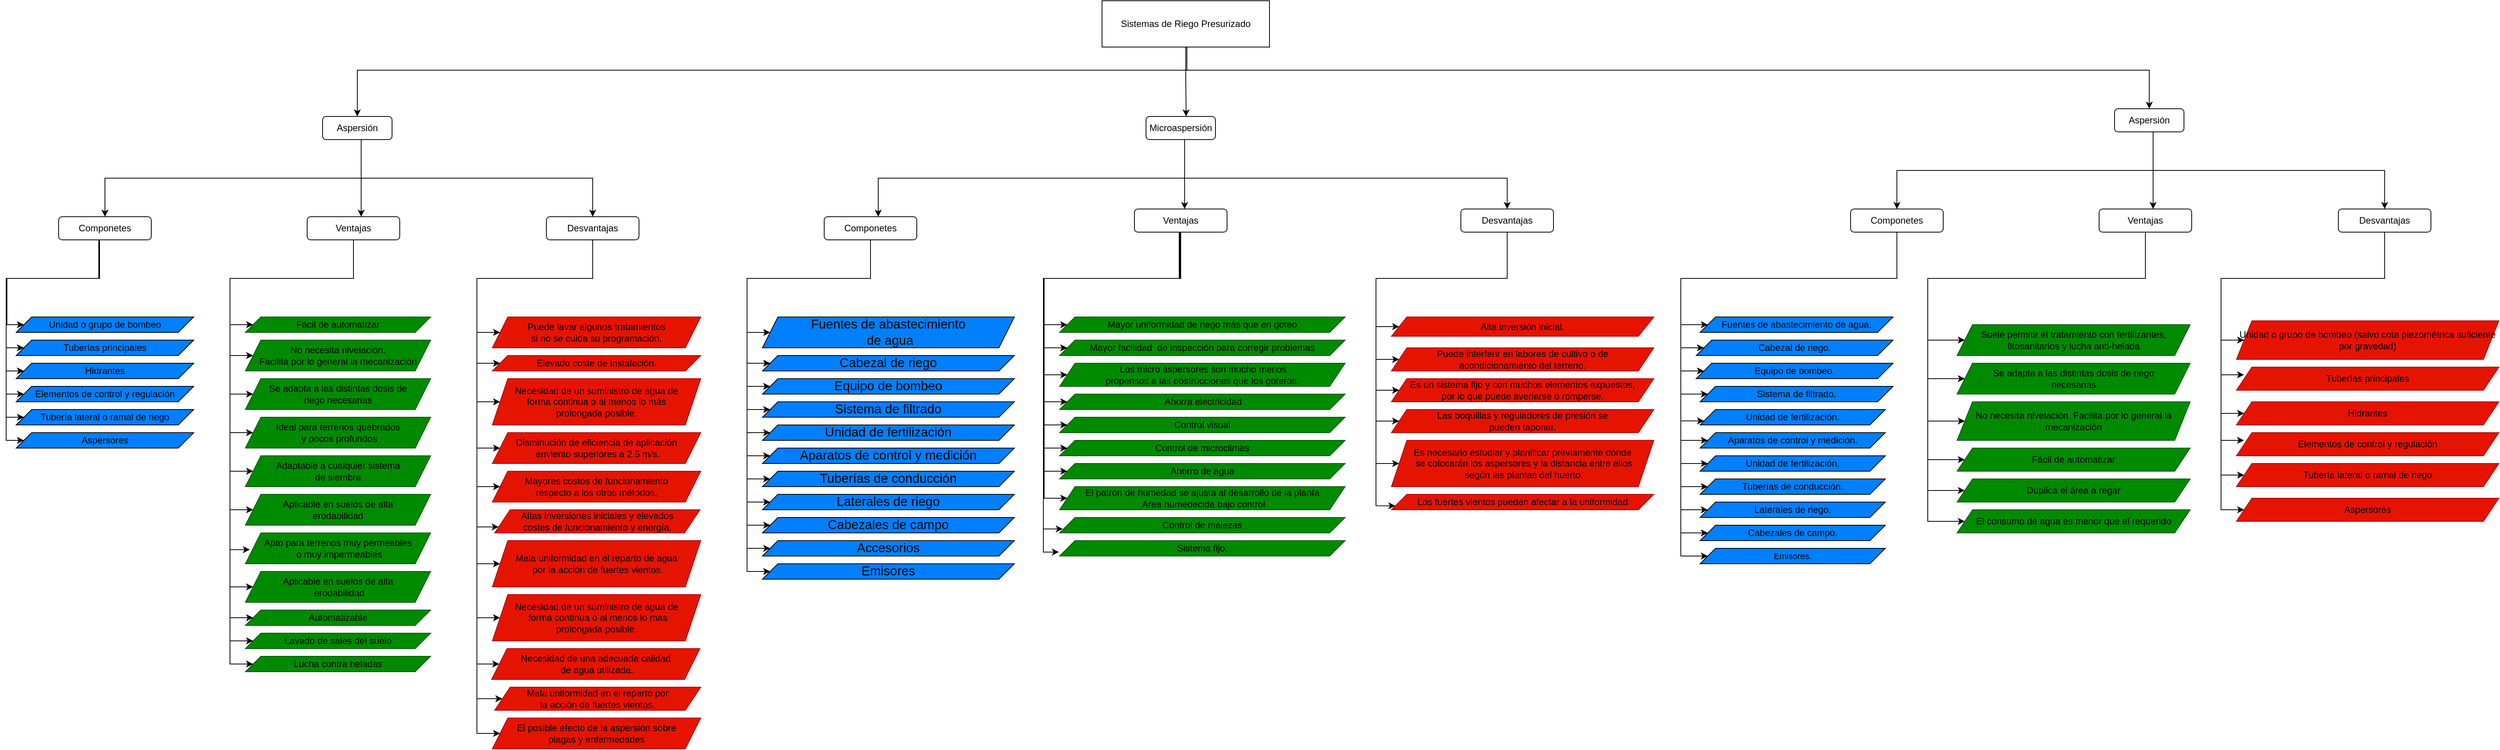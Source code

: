 <mxfile version="20.4.0" type="github">
  <diagram id="nhZoGWwR1IvOvr1_NBgF" name="Página-1">
    <mxGraphModel dx="3307" dy="1449" grid="1" gridSize="10" guides="1" tooltips="1" connect="1" arrows="1" fold="1" page="1" pageScale="1" pageWidth="827" pageHeight="1169" math="0" shadow="0">
      <root>
        <mxCell id="0" />
        <mxCell id="1" parent="0" />
        <mxCell id="qKnDwFsR7MboEiUSUj4H-58" value="" style="group;fontColor=#000000;" parent="1" vertex="1" connectable="0">
          <mxGeometry x="-770" y="260" width="900" height="820" as="geometry" />
        </mxCell>
        <mxCell id="ITRbSTz_eIRVhaSHHSQH-1" value="&lt;span&gt;&lt;span data-dobid=&quot;hdw&quot;&gt;Aspersión&lt;/span&gt;&lt;/span&gt;" style="rounded=1;whiteSpace=wrap;html=1;fontColor=#000000;" parent="qKnDwFsR7MboEiUSUj4H-58" vertex="1">
          <mxGeometry x="410" width="90" height="30" as="geometry" />
        </mxCell>
        <mxCell id="ITRbSTz_eIRVhaSHHSQH-29" style="edgeStyle=orthogonalEdgeStyle;rounded=0;orthogonalLoop=1;jettySize=auto;html=1;fontColor=#000000;" parent="qKnDwFsR7MboEiUSUj4H-58" target="ITRbSTz_eIRVhaSHHSQH-27" edge="1">
          <mxGeometry relative="1" as="geometry">
            <Array as="points">
              <mxPoint x="120" y="210" />
              <mxPoint y="210" />
              <mxPoint y="390" />
            </Array>
            <mxPoint x="120.034" y="135" as="sourcePoint" />
          </mxGeometry>
        </mxCell>
        <mxCell id="ITRbSTz_eIRVhaSHHSQH-31" style="edgeStyle=orthogonalEdgeStyle;rounded=0;orthogonalLoop=1;jettySize=auto;html=1;entryX=0;entryY=0.5;entryDx=0;entryDy=0;fontColor=#000000;" parent="qKnDwFsR7MboEiUSUj4H-58" target="ITRbSTz_eIRVhaSHHSQH-24" edge="1">
          <mxGeometry relative="1" as="geometry">
            <Array as="points">
              <mxPoint x="121" y="210" />
              <mxPoint x="1" y="210" />
              <mxPoint x="1" y="270" />
            </Array>
            <mxPoint x="121" y="140" as="sourcePoint" />
            <mxPoint x="31" y="250" as="targetPoint" />
          </mxGeometry>
        </mxCell>
        <mxCell id="ITRbSTz_eIRVhaSHHSQH-33" style="edgeStyle=orthogonalEdgeStyle;rounded=0;orthogonalLoop=1;jettySize=auto;html=1;entryX=0;entryY=0.5;entryDx=0;entryDy=0;fontColor=#000000;" parent="qKnDwFsR7MboEiUSUj4H-58" target="ITRbSTz_eIRVhaSHHSQH-25" edge="1">
          <mxGeometry relative="1" as="geometry">
            <Array as="points">
              <mxPoint x="120" y="210" />
              <mxPoint y="210" />
              <mxPoint y="300" />
            </Array>
            <mxPoint x="120.034" y="135" as="sourcePoint" />
          </mxGeometry>
        </mxCell>
        <mxCell id="ITRbSTz_eIRVhaSHHSQH-34" style="edgeStyle=orthogonalEdgeStyle;rounded=0;orthogonalLoop=1;jettySize=auto;html=1;entryX=0;entryY=0.5;entryDx=0;entryDy=0;fontColor=#000000;" parent="qKnDwFsR7MboEiUSUj4H-58" target="ITRbSTz_eIRVhaSHHSQH-28" edge="1">
          <mxGeometry relative="1" as="geometry">
            <Array as="points">
              <mxPoint x="120" y="210" />
              <mxPoint y="210" />
              <mxPoint y="330" />
            </Array>
            <mxPoint x="120.034" y="135" as="sourcePoint" />
          </mxGeometry>
        </mxCell>
        <mxCell id="ITRbSTz_eIRVhaSHHSQH-35" style="edgeStyle=orthogonalEdgeStyle;rounded=0;orthogonalLoop=1;jettySize=auto;html=1;entryX=0;entryY=0.5;entryDx=0;entryDy=0;fontColor=#000000;" parent="qKnDwFsR7MboEiUSUj4H-58" target="ITRbSTz_eIRVhaSHHSQH-26" edge="1">
          <mxGeometry relative="1" as="geometry">
            <Array as="points">
              <mxPoint x="120" y="210" />
              <mxPoint y="210" />
              <mxPoint y="360" />
            </Array>
            <mxPoint x="120.034" y="135" as="sourcePoint" />
          </mxGeometry>
        </mxCell>
        <mxCell id="ITRbSTz_eIRVhaSHHSQH-37" style="edgeStyle=orthogonalEdgeStyle;rounded=0;orthogonalLoop=1;jettySize=auto;html=1;entryX=0;entryY=0.5;entryDx=0;entryDy=0;fontColor=#000000;" parent="qKnDwFsR7MboEiUSUj4H-58" target="ITRbSTz_eIRVhaSHHSQH-22" edge="1">
          <mxGeometry relative="1" as="geometry">
            <Array as="points">
              <mxPoint x="120" y="210" />
              <mxPoint y="210" />
              <mxPoint y="420" />
            </Array>
            <mxPoint x="120.034" y="135" as="sourcePoint" />
          </mxGeometry>
        </mxCell>
        <mxCell id="ITRbSTz_eIRVhaSHHSQH-2" value="Componetes" style="whiteSpace=wrap;html=1;rounded=1;fontColor=#000000;" parent="qKnDwFsR7MboEiUSUj4H-58" vertex="1">
          <mxGeometry x="68" y="130" width="120" height="30" as="geometry" />
        </mxCell>
        <mxCell id="qKnDwFsR7MboEiUSUj4H-19" style="edgeStyle=orthogonalEdgeStyle;rounded=0;orthogonalLoop=1;jettySize=auto;html=1;fontFamily=Helvetica;fontColor=#000000;" parent="qKnDwFsR7MboEiUSUj4H-58" source="ITRbSTz_eIRVhaSHHSQH-1" target="ITRbSTz_eIRVhaSHHSQH-2" edge="1">
          <mxGeometry relative="1" as="geometry">
            <Array as="points">
              <mxPoint x="460" y="80" />
              <mxPoint x="128" y="80" />
            </Array>
          </mxGeometry>
        </mxCell>
        <mxCell id="cqa5lHVVIa8OTOIeq-iy-11" style="edgeStyle=orthogonalEdgeStyle;rounded=0;orthogonalLoop=1;jettySize=auto;html=1;entryX=0;entryY=0.5;entryDx=0;entryDy=0;exitX=0.5;exitY=1;exitDx=0;exitDy=0;fontColor=#000000;" parent="qKnDwFsR7MboEiUSUj4H-58" source="ITRbSTz_eIRVhaSHHSQH-6" edge="1">
          <mxGeometry relative="1" as="geometry">
            <Array as="points">
              <mxPoint x="450" y="210" />
              <mxPoint x="290" y="210" />
              <mxPoint x="290" y="310" />
            </Array>
            <mxPoint x="375" y="135" as="sourcePoint" />
            <mxPoint x="320" y="310" as="targetPoint" />
          </mxGeometry>
        </mxCell>
        <mxCell id="ITRbSTz_eIRVhaSHHSQH-6" value="Ventajas" style="whiteSpace=wrap;html=1;rounded=1;fontColor=#000000;" parent="qKnDwFsR7MboEiUSUj4H-58" vertex="1">
          <mxGeometry x="390" y="130" width="120" height="30" as="geometry" />
        </mxCell>
        <mxCell id="ITRbSTz_eIRVhaSHHSQH-7" value="" style="edgeStyle=orthogonalEdgeStyle;rounded=0;orthogonalLoop=1;jettySize=auto;html=1;fontColor=#000000;" parent="qKnDwFsR7MboEiUSUj4H-58" source="ITRbSTz_eIRVhaSHHSQH-1" target="ITRbSTz_eIRVhaSHHSQH-6" edge="1">
          <mxGeometry relative="1" as="geometry">
            <Array as="points">
              <mxPoint x="460" y="40" />
              <mxPoint x="460" y="40" />
            </Array>
          </mxGeometry>
        </mxCell>
        <mxCell id="qKnDwFsR7MboEiUSUj4H-37" style="edgeStyle=orthogonalEdgeStyle;rounded=0;orthogonalLoop=1;jettySize=auto;html=1;entryX=0;entryY=0.5;entryDx=0;entryDy=0;fontFamily=Helvetica;fontSize=12;fontColor=#000000;" parent="qKnDwFsR7MboEiUSUj4H-58" target="qKnDwFsR7MboEiUSUj4H-23" edge="1">
          <mxGeometry relative="1" as="geometry">
            <mxPoint x="760" y="170" as="sourcePoint" />
            <Array as="points">
              <mxPoint x="760" y="210" />
              <mxPoint x="610" y="210" />
              <mxPoint x="610" y="800" />
            </Array>
          </mxGeometry>
        </mxCell>
        <mxCell id="qKnDwFsR7MboEiUSUj4H-38" style="edgeStyle=orthogonalEdgeStyle;rounded=0;orthogonalLoop=1;jettySize=auto;html=1;entryX=0;entryY=0.5;entryDx=0;entryDy=0;fontFamily=Helvetica;fontSize=12;fontColor=#000000;" parent="qKnDwFsR7MboEiUSUj4H-58" target="qKnDwFsR7MboEiUSUj4H-20" edge="1">
          <mxGeometry relative="1" as="geometry">
            <mxPoint x="760" y="170" as="sourcePoint" />
            <Array as="points">
              <mxPoint x="760" y="210" />
              <mxPoint x="610" y="210" />
              <mxPoint x="610" y="755" />
            </Array>
          </mxGeometry>
        </mxCell>
        <mxCell id="qKnDwFsR7MboEiUSUj4H-39" style="edgeStyle=orthogonalEdgeStyle;rounded=0;orthogonalLoop=1;jettySize=auto;html=1;entryX=0;entryY=0.5;entryDx=0;entryDy=0;fontFamily=Helvetica;fontSize=12;fontColor=#000000;" parent="qKnDwFsR7MboEiUSUj4H-58" target="qKnDwFsR7MboEiUSUj4H-24" edge="1">
          <mxGeometry relative="1" as="geometry">
            <mxPoint x="760" y="170" as="sourcePoint" />
            <Array as="points">
              <mxPoint x="760" y="210" />
              <mxPoint x="610" y="210" />
              <mxPoint x="610" y="710" />
            </Array>
          </mxGeometry>
        </mxCell>
        <mxCell id="qKnDwFsR7MboEiUSUj4H-45" style="edgeStyle=orthogonalEdgeStyle;rounded=0;orthogonalLoop=1;jettySize=auto;html=1;entryX=0;entryY=0.5;entryDx=0;entryDy=0;fontFamily=Helvetica;fontSize=12;fontColor=#000000;" parent="qKnDwFsR7MboEiUSUj4H-58" target="qKnDwFsR7MboEiUSUj4H-29" edge="1">
          <mxGeometry relative="1" as="geometry">
            <mxPoint x="760" y="170" as="sourcePoint" />
            <Array as="points">
              <mxPoint x="760" y="210" />
              <mxPoint x="610" y="210" />
              <mxPoint x="610" y="370" />
            </Array>
          </mxGeometry>
        </mxCell>
        <mxCell id="qKnDwFsR7MboEiUSUj4H-46" style="edgeStyle=orthogonalEdgeStyle;rounded=0;orthogonalLoop=1;jettySize=auto;html=1;entryX=0;entryY=0.5;entryDx=0;entryDy=0;fontFamily=Helvetica;fontSize=12;fontColor=#000000;" parent="qKnDwFsR7MboEiUSUj4H-58" target="qKnDwFsR7MboEiUSUj4H-31" edge="1">
          <mxGeometry relative="1" as="geometry">
            <mxPoint x="760" y="170" as="sourcePoint" />
            <Array as="points">
              <mxPoint x="760" y="210" />
              <mxPoint x="610" y="210" />
              <mxPoint x="610" y="320" />
            </Array>
          </mxGeometry>
        </mxCell>
        <mxCell id="qKnDwFsR7MboEiUSUj4H-47" style="edgeStyle=orthogonalEdgeStyle;rounded=0;orthogonalLoop=1;jettySize=auto;html=1;entryX=0;entryY=0.5;entryDx=0;entryDy=0;fontFamily=Helvetica;fontSize=12;fontColor=#000000;" parent="qKnDwFsR7MboEiUSUj4H-58" target="qKnDwFsR7MboEiUSUj4H-21" edge="1">
          <mxGeometry relative="1" as="geometry">
            <mxPoint x="760" y="170" as="sourcePoint" />
            <Array as="points">
              <mxPoint x="760" y="210" />
              <mxPoint x="610" y="210" />
              <mxPoint x="610" y="280" />
            </Array>
          </mxGeometry>
        </mxCell>
        <mxCell id="qKnDwFsR7MboEiUSUj4H-50" style="edgeStyle=orthogonalEdgeStyle;rounded=0;orthogonalLoop=1;jettySize=auto;html=1;entryX=0;entryY=0.5;entryDx=0;entryDy=0;fontFamily=Helvetica;fontSize=12;fontColor=#000000;" parent="qKnDwFsR7MboEiUSUj4H-58" target="qKnDwFsR7MboEiUSUj4H-30" edge="1">
          <mxGeometry relative="1" as="geometry">
            <mxPoint x="760" y="170" as="sourcePoint" />
            <Array as="points">
              <mxPoint x="760" y="210" />
              <mxPoint x="610" y="210" />
              <mxPoint x="610" y="480" />
            </Array>
          </mxGeometry>
        </mxCell>
        <mxCell id="qKnDwFsR7MboEiUSUj4H-51" style="edgeStyle=orthogonalEdgeStyle;rounded=0;orthogonalLoop=1;jettySize=auto;html=1;entryX=0;entryY=0.75;entryDx=0;entryDy=0;fontFamily=Helvetica;fontSize=12;fontColor=#000000;" parent="qKnDwFsR7MboEiUSUj4H-58" target="qKnDwFsR7MboEiUSUj4H-28" edge="1">
          <mxGeometry relative="1" as="geometry">
            <mxPoint x="760" y="170" as="sourcePoint" />
            <Array as="points">
              <mxPoint x="760" y="210" />
              <mxPoint x="610" y="210" />
              <mxPoint x="610" y="532" />
            </Array>
          </mxGeometry>
        </mxCell>
        <mxCell id="qKnDwFsR7MboEiUSUj4H-52" style="edgeStyle=orthogonalEdgeStyle;rounded=0;orthogonalLoop=1;jettySize=auto;html=1;entryX=0;entryY=0.5;entryDx=0;entryDy=0;fontFamily=Helvetica;fontSize=12;fontColor=#000000;" parent="qKnDwFsR7MboEiUSUj4H-58" target="qKnDwFsR7MboEiUSUj4H-27" edge="1">
          <mxGeometry relative="1" as="geometry">
            <mxPoint x="760" y="170" as="sourcePoint" />
            <Array as="points">
              <mxPoint x="760" y="210" />
              <mxPoint x="610" y="210" />
              <mxPoint x="610" y="580" />
            </Array>
          </mxGeometry>
        </mxCell>
        <mxCell id="qKnDwFsR7MboEiUSUj4H-53" style="edgeStyle=orthogonalEdgeStyle;rounded=0;orthogonalLoop=1;jettySize=auto;html=1;entryX=0;entryY=0.5;entryDx=0;entryDy=0;fontFamily=Helvetica;fontSize=12;fontColor=#000000;" parent="qKnDwFsR7MboEiUSUj4H-58" target="qKnDwFsR7MboEiUSUj4H-25" edge="1">
          <mxGeometry relative="1" as="geometry">
            <mxPoint x="760" y="170" as="sourcePoint" />
            <Array as="points">
              <mxPoint x="760" y="210" />
              <mxPoint x="610" y="210" />
              <mxPoint x="610" y="650" />
            </Array>
          </mxGeometry>
        </mxCell>
        <mxCell id="qKnDwFsR7MboEiUSUj4H-57" style="edgeStyle=orthogonalEdgeStyle;rounded=0;orthogonalLoop=1;jettySize=auto;html=1;entryX=0;entryY=0.5;entryDx=0;entryDy=0;fontFamily=Helvetica;fontSize=12;fontColor=#000000;" parent="qKnDwFsR7MboEiUSUj4H-58" target="qKnDwFsR7MboEiUSUj4H-26" edge="1">
          <mxGeometry relative="1" as="geometry">
            <mxPoint x="760" y="160" as="sourcePoint" />
            <Array as="points">
              <mxPoint x="760" y="210" />
              <mxPoint x="610" y="210" />
              <mxPoint x="610" y="430" />
            </Array>
          </mxGeometry>
        </mxCell>
        <mxCell id="ITRbSTz_eIRVhaSHHSQH-8" value="Desvantajas" style="whiteSpace=wrap;html=1;rounded=1;fontColor=#000000;" parent="qKnDwFsR7MboEiUSUj4H-58" vertex="1">
          <mxGeometry x="700" y="130" width="120" height="30" as="geometry" />
        </mxCell>
        <mxCell id="ITRbSTz_eIRVhaSHHSQH-9" value="" style="edgeStyle=orthogonalEdgeStyle;rounded=0;orthogonalLoop=1;jettySize=auto;html=1;fontColor=#000000;" parent="qKnDwFsR7MboEiUSUj4H-58" source="ITRbSTz_eIRVhaSHHSQH-1" target="ITRbSTz_eIRVhaSHHSQH-8" edge="1">
          <mxGeometry relative="1" as="geometry">
            <Array as="points">
              <mxPoint x="460" y="80" />
              <mxPoint x="760" y="80" />
            </Array>
          </mxGeometry>
        </mxCell>
        <mxCell id="ITRbSTz_eIRVhaSHHSQH-22" value="Aspersores" style="shape=parallelogram;perimeter=parallelogramPerimeter;whiteSpace=wrap;html=1;fixedSize=1;fillColor=#007FFF;fontColor=#000000;strokeColor=default;labelBackgroundColor=none;labelBorderColor=none;" parent="qKnDwFsR7MboEiUSUj4H-58" vertex="1">
          <mxGeometry x="13" y="410" width="230" height="20" as="geometry" />
        </mxCell>
        <mxCell id="ITRbSTz_eIRVhaSHHSQH-24" value="Unidad o grupo de bombeo &lt;br&gt;" style="shape=parallelogram;perimeter=parallelogramPerimeter;whiteSpace=wrap;html=1;fixedSize=1;fillColor=#007FFF;strokeColor=default;fontColor=#000000;labelBackgroundColor=none;labelBorderColor=none;" parent="qKnDwFsR7MboEiUSUj4H-58" vertex="1">
          <mxGeometry x="13" y="260" width="230" height="20" as="geometry" />
        </mxCell>
        <mxCell id="ITRbSTz_eIRVhaSHHSQH-25" value="Tuberías principales&lt;br&gt;" style="shape=parallelogram;perimeter=parallelogramPerimeter;whiteSpace=wrap;html=1;fixedSize=1;fillColor=#007FFF;strokeColor=default;fontColor=#000000;labelBackgroundColor=none;labelBorderColor=none;" parent="qKnDwFsR7MboEiUSUj4H-58" vertex="1">
          <mxGeometry x="13" y="290" width="230" height="20" as="geometry" />
        </mxCell>
        <mxCell id="ITRbSTz_eIRVhaSHHSQH-26" value="Elementos de control y regulación" style="shape=parallelogram;perimeter=parallelogramPerimeter;whiteSpace=wrap;html=1;fixedSize=1;fillColor=#007FFF;fontColor=#000000;strokeColor=default;labelBackgroundColor=none;labelBorderColor=none;" parent="qKnDwFsR7MboEiUSUj4H-58" vertex="1">
          <mxGeometry x="13" y="350" width="230" height="20" as="geometry" />
        </mxCell>
        <mxCell id="ITRbSTz_eIRVhaSHHSQH-27" value="Tubería lateral o ramal de riego&lt;br&gt;" style="shape=parallelogram;perimeter=parallelogramPerimeter;whiteSpace=wrap;html=1;fixedSize=1;fillColor=#007FFF;fontColor=#000000;strokeColor=default;labelBackgroundColor=none;labelBorderColor=none;" parent="qKnDwFsR7MboEiUSUj4H-58" vertex="1">
          <mxGeometry x="13" y="380" width="230" height="20" as="geometry" />
        </mxCell>
        <mxCell id="ITRbSTz_eIRVhaSHHSQH-28" value="Hidrantes&lt;br&gt;" style="shape=parallelogram;perimeter=parallelogramPerimeter;whiteSpace=wrap;html=1;fixedSize=1;fillColor=#007FFF;strokeColor=default;fontColor=#000000;labelBackgroundColor=none;labelBorderColor=none;" parent="qKnDwFsR7MboEiUSUj4H-58" vertex="1">
          <mxGeometry x="13" y="320" width="230" height="20" as="geometry" />
        </mxCell>
        <mxCell id="cqa5lHVVIa8OTOIeq-iy-6" value="Fácil de automatizar&lt;br&gt;" style="shape=parallelogram;perimeter=parallelogramPerimeter;whiteSpace=wrap;html=1;fixedSize=1;fillColor=#008a00;strokeColor=#005700;fontColor=#000000;" parent="qKnDwFsR7MboEiUSUj4H-58" vertex="1">
          <mxGeometry x="310" y="260" width="240" height="20" as="geometry" />
        </mxCell>
        <mxCell id="cqa5lHVVIa8OTOIeq-iy-13" style="edgeStyle=orthogonalEdgeStyle;rounded=0;orthogonalLoop=1;jettySize=auto;html=1;entryX=0;entryY=0.5;entryDx=0;entryDy=0;fontColor=#000000;" parent="qKnDwFsR7MboEiUSUj4H-58" source="ITRbSTz_eIRVhaSHHSQH-6" target="cqa5lHVVIa8OTOIeq-iy-6" edge="1">
          <mxGeometry relative="1" as="geometry">
            <Array as="points">
              <mxPoint x="450" y="210" />
              <mxPoint x="290" y="210" />
              <mxPoint x="290" y="270" />
            </Array>
          </mxGeometry>
        </mxCell>
        <mxCell id="cqa5lHVVIa8OTOIeq-iy-9" value="&lt;div&gt;No necesita nivelación. &lt;br&gt;&lt;/div&gt;&lt;div&gt;Facilita por lo general la mecanización&lt;/div&gt;" style="shape=parallelogram;perimeter=parallelogramPerimeter;whiteSpace=wrap;html=1;fixedSize=1;fillColor=#008a00;strokeColor=#005700;fontColor=#000000;" parent="qKnDwFsR7MboEiUSUj4H-58" vertex="1">
          <mxGeometry x="310" y="290" width="240" height="40" as="geometry" />
        </mxCell>
        <mxCell id="cqa5lHVVIa8OTOIeq-iy-15" value="&lt;div&gt;Se adapta a las distintas dosis de &lt;br&gt;&lt;/div&gt;&lt;div&gt;riego necesarias&lt;/div&gt;" style="shape=parallelogram;perimeter=parallelogramPerimeter;whiteSpace=wrap;html=1;fixedSize=1;fillColor=#008a00;strokeColor=#005700;fontColor=#000000;" parent="qKnDwFsR7MboEiUSUj4H-58" vertex="1">
          <mxGeometry x="310" y="340" width="240" height="40" as="geometry" />
        </mxCell>
        <mxCell id="qKnDwFsR7MboEiUSUj4H-9" style="edgeStyle=orthogonalEdgeStyle;rounded=0;orthogonalLoop=1;jettySize=auto;html=1;entryX=0;entryY=0.5;entryDx=0;entryDy=0;fontFamily=Helvetica;fontColor=#000000;" parent="qKnDwFsR7MboEiUSUj4H-58" source="ITRbSTz_eIRVhaSHHSQH-6" target="cqa5lHVVIa8OTOIeq-iy-15" edge="1">
          <mxGeometry relative="1" as="geometry">
            <Array as="points">
              <mxPoint x="450" y="210" />
              <mxPoint x="290" y="210" />
              <mxPoint x="290" y="360" />
            </Array>
          </mxGeometry>
        </mxCell>
        <mxCell id="cqa5lHVVIa8OTOIeq-iy-16" value="&lt;p style=&quot;line-height: 1;&quot;&gt;&lt;/p&gt;&lt;div align=&quot;center&quot;&gt;&lt;font style=&quot;font-size: 12px;&quot;&gt;&lt;span dir=&quot;ltr&quot; role=&quot;presentation&quot; style=&quot;left: 81.184px; top: 127.466px; transform: scaleX(0.697);&quot;&gt;Ideal para terrenos quebrados&lt;/span&gt;&lt;/font&gt;&lt;/div&gt;&lt;div align=&quot;center&quot;&gt;&lt;font style=&quot;font-size: 12px;&quot;&gt;&lt;span dir=&quot;ltr&quot; role=&quot;presentation&quot; style=&quot;left: 81.184px; top: 127.466px; transform: scaleX(0.697);&quot;&gt;&amp;nbsp;y pocos&lt;/span&gt; &lt;span dir=&quot;ltr&quot; role=&quot;presentation&quot; style=&quot;left: 81.184px; top: 168.77px; transform: scaleX(0.667);&quot;&gt;profundos&lt;/span&gt;&lt;/font&gt;&lt;/div&gt;&lt;p&gt;&lt;/p&gt;" style="shape=parallelogram;perimeter=parallelogramPerimeter;whiteSpace=wrap;html=1;fixedSize=1;fillColor=#008a00;strokeColor=#005700;fontColor=#000000;align=center;" parent="qKnDwFsR7MboEiUSUj4H-58" vertex="1">
          <mxGeometry x="310" y="390" width="240" height="40" as="geometry" />
        </mxCell>
        <mxCell id="qKnDwFsR7MboEiUSUj4H-10" style="edgeStyle=orthogonalEdgeStyle;rounded=0;orthogonalLoop=1;jettySize=auto;html=1;entryX=0;entryY=0.5;entryDx=0;entryDy=0;fontFamily=Helvetica;fontColor=#000000;" parent="qKnDwFsR7MboEiUSUj4H-58" source="ITRbSTz_eIRVhaSHHSQH-6" target="cqa5lHVVIa8OTOIeq-iy-16" edge="1">
          <mxGeometry relative="1" as="geometry">
            <Array as="points">
              <mxPoint x="450" y="210" />
              <mxPoint x="290" y="210" />
              <mxPoint x="290" y="410" />
            </Array>
          </mxGeometry>
        </mxCell>
        <mxCell id="cqa5lHVVIa8OTOIeq-iy-17" value="&lt;font style=&quot;font-size: 12px;&quot;&gt;&lt;span dir=&quot;ltr&quot; role=&quot;presentation&quot; style=&quot;left: 81.184px; top: 219.224px; transform: scaleX(0.703);&quot;&gt;Adaptable a cualquier sistema &lt;br&gt;&lt;/span&gt;&lt;/font&gt;&lt;div&gt;&lt;font style=&quot;font-size: 12px;&quot;&gt;&lt;span dir=&quot;ltr&quot; role=&quot;presentation&quot; style=&quot;left: 81.184px; top: 219.224px; transform: scaleX(0.703);&quot;&gt;de siembra&lt;/span&gt;&lt;/font&gt;&lt;/div&gt;" style="shape=parallelogram;perimeter=parallelogramPerimeter;whiteSpace=wrap;html=1;fixedSize=1;fillColor=#008a00;strokeColor=#005700;fontColor=#000000;fontFamily=Helvetica;" parent="qKnDwFsR7MboEiUSUj4H-58" vertex="1">
          <mxGeometry x="310" y="440" width="240" height="40" as="geometry" />
        </mxCell>
        <mxCell id="qKnDwFsR7MboEiUSUj4H-11" style="edgeStyle=orthogonalEdgeStyle;rounded=0;orthogonalLoop=1;jettySize=auto;html=1;entryX=0;entryY=0.5;entryDx=0;entryDy=0;fontFamily=Helvetica;fontColor=#000000;" parent="qKnDwFsR7MboEiUSUj4H-58" source="ITRbSTz_eIRVhaSHHSQH-6" target="cqa5lHVVIa8OTOIeq-iy-17" edge="1">
          <mxGeometry relative="1" as="geometry">
            <Array as="points">
              <mxPoint x="450" y="210" />
              <mxPoint x="290" y="210" />
              <mxPoint x="290" y="460" />
            </Array>
          </mxGeometry>
        </mxCell>
        <mxCell id="cqa5lHVVIa8OTOIeq-iy-18" value="&lt;font style=&quot;font-size: 12px;&quot;&gt;&lt;font style=&quot;font-size: 12px;&quot;&gt;&lt;span dir=&quot;ltr&quot; role=&quot;presentation&quot; style=&quot;left: 81.184px; top: 269.677px; transform: scaleX(0.667);&quot;&gt;Aplicable en suelos de alta&lt;/span&gt;&lt;/font&gt;&lt;/font&gt;&lt;div&gt;&lt;font style=&quot;font-size: 12px;&quot;&gt;&lt;font style=&quot;font-size: 12px;&quot;&gt;&lt;span dir=&quot;ltr&quot; role=&quot;presentation&quot; style=&quot;left: 81.184px; top: 269.677px; transform: scaleX(0.667);&quot;&gt;erodabilidad&lt;/span&gt;&lt;/font&gt;&lt;/font&gt;&lt;/div&gt;" style="shape=parallelogram;perimeter=parallelogramPerimeter;whiteSpace=wrap;html=1;fixedSize=1;fillColor=#008a00;strokeColor=#005700;fontColor=#000000;fontFamily=Helvetica;" parent="qKnDwFsR7MboEiUSUj4H-58" vertex="1">
          <mxGeometry x="310" y="490" width="240" height="40" as="geometry" />
        </mxCell>
        <mxCell id="qKnDwFsR7MboEiUSUj4H-12" style="edgeStyle=orthogonalEdgeStyle;rounded=0;orthogonalLoop=1;jettySize=auto;html=1;entryX=0;entryY=0.5;entryDx=0;entryDy=0;fontFamily=Helvetica;fontColor=#000000;" parent="qKnDwFsR7MboEiUSUj4H-58" source="ITRbSTz_eIRVhaSHHSQH-6" target="cqa5lHVVIa8OTOIeq-iy-18" edge="1">
          <mxGeometry relative="1" as="geometry">
            <Array as="points">
              <mxPoint x="450" y="210" />
              <mxPoint x="290" y="210" />
              <mxPoint x="290" y="510" />
            </Array>
          </mxGeometry>
        </mxCell>
        <mxCell id="cqa5lHVVIa8OTOIeq-iy-19" value="&lt;div&gt;&lt;font style=&quot;font-size: 12px;&quot;&gt;&lt;span dir=&quot;ltr&quot; role=&quot;presentation&quot; style=&quot;left: 81.184px; top: 320.166px; transform: scaleX(0.742);&quot;&gt;Apto para terrenos muy permeables&lt;/span&gt;&lt;/font&gt;&lt;/div&gt;&lt;div&gt;&lt;font style=&quot;font-size: 12px;&quot;&gt;&lt;span dir=&quot;ltr&quot; role=&quot;presentation&quot; style=&quot;left: 81.184px; top: 320.166px; transform: scaleX(0.742);&quot;&gt;&amp;nbsp;o muy&lt;/span&gt;&lt;/font&gt;&lt;font style=&quot;font-size: 12px;&quot;&gt;&lt;span dir=&quot;ltr&quot; role=&quot;presentation&quot; style=&quot;left: 81.184px; top: 361.446px; transform: scaleX(0.805);&quot;&gt; impermeables&lt;/span&gt;&lt;/font&gt;&lt;br&gt;&lt;/div&gt;" style="shape=parallelogram;perimeter=parallelogramPerimeter;whiteSpace=wrap;html=1;fixedSize=1;fillColor=#008a00;strokeColor=#005700;fontColor=#000000;fontFamily=Helvetica;" parent="qKnDwFsR7MboEiUSUj4H-58" vertex="1">
          <mxGeometry x="310" y="540" width="240" height="40" as="geometry" />
        </mxCell>
        <mxCell id="qKnDwFsR7MboEiUSUj4H-13" style="edgeStyle=orthogonalEdgeStyle;rounded=0;orthogonalLoop=1;jettySize=auto;html=1;entryX=0.024;entryY=0.543;entryDx=0;entryDy=0;entryPerimeter=0;fontFamily=Helvetica;fontColor=#000000;" parent="qKnDwFsR7MboEiUSUj4H-58" source="ITRbSTz_eIRVhaSHHSQH-6" target="cqa5lHVVIa8OTOIeq-iy-19" edge="1">
          <mxGeometry relative="1" as="geometry">
            <Array as="points">
              <mxPoint x="450" y="210" />
              <mxPoint x="290" y="210" />
              <mxPoint x="290" y="562" />
            </Array>
          </mxGeometry>
        </mxCell>
        <mxCell id="cqa5lHVVIa8OTOIeq-iy-20" value="&lt;div&gt;&lt;font style=&quot;font-size: 12px;&quot;&gt;&lt;font style=&quot;font-size: 12px;&quot;&gt;&lt;span dir=&quot;ltr&quot; role=&quot;presentation&quot; style=&quot;left: 81.184px; top: 269.677px; transform: scaleX(0.667);&quot;&gt;Aplicable en suelos de alta&lt;/span&gt;&lt;/font&gt;&lt;/font&gt;&lt;/div&gt;&lt;div&gt;&lt;font style=&quot;font-size: 12px;&quot;&gt;&lt;font style=&quot;font-size: 12px;&quot;&gt;&lt;span dir=&quot;ltr&quot; role=&quot;presentation&quot; style=&quot;left: 81.184px; top: 269.677px; transform: scaleX(0.667);&quot;&gt;&amp;nbsp;erodabilidad&lt;/span&gt;&lt;/font&gt;&lt;/font&gt;&lt;/div&gt;" style="shape=parallelogram;perimeter=parallelogramPerimeter;whiteSpace=wrap;html=1;fixedSize=1;fillColor=#008a00;strokeColor=#005700;fontColor=#000000;fontFamily=Helvetica;" parent="qKnDwFsR7MboEiUSUj4H-58" vertex="1">
          <mxGeometry x="310" y="590" width="240" height="40" as="geometry" />
        </mxCell>
        <mxCell id="qKnDwFsR7MboEiUSUj4H-14" style="edgeStyle=orthogonalEdgeStyle;rounded=0;orthogonalLoop=1;jettySize=auto;html=1;entryX=0;entryY=0.5;entryDx=0;entryDy=0;fontFamily=Helvetica;fontColor=#000000;" parent="qKnDwFsR7MboEiUSUj4H-58" source="ITRbSTz_eIRVhaSHHSQH-6" target="cqa5lHVVIa8OTOIeq-iy-20" edge="1">
          <mxGeometry relative="1" as="geometry">
            <Array as="points">
              <mxPoint x="450" y="210" />
              <mxPoint x="290" y="210" />
              <mxPoint x="290" y="610" />
            </Array>
          </mxGeometry>
        </mxCell>
        <mxCell id="cqa5lHVVIa8OTOIeq-iy-21" value="&lt;font style=&quot;font-size: 12px;&quot;&gt;&lt;span dir=&quot;ltr&quot; role=&quot;presentation&quot; style=&quot;left: 81.184px; top: 512.832px; font-family: sans-serif; transform: scaleX(0.71);&quot;&gt;Lucha contra heladas&lt;/span&gt;&lt;/font&gt;" style="shape=parallelogram;perimeter=parallelogramPerimeter;whiteSpace=wrap;html=1;fixedSize=1;fillColor=#008a00;strokeColor=#005700;fontColor=#000000;" parent="qKnDwFsR7MboEiUSUj4H-58" vertex="1">
          <mxGeometry x="310" y="700" width="240" height="20" as="geometry" />
        </mxCell>
        <mxCell id="qKnDwFsR7MboEiUSUj4H-18" style="edgeStyle=orthogonalEdgeStyle;rounded=0;orthogonalLoop=1;jettySize=auto;html=1;entryX=0;entryY=0.5;entryDx=0;entryDy=0;fontFamily=Helvetica;fontColor=#000000;" parent="qKnDwFsR7MboEiUSUj4H-58" source="ITRbSTz_eIRVhaSHHSQH-6" target="cqa5lHVVIa8OTOIeq-iy-21" edge="1">
          <mxGeometry relative="1" as="geometry">
            <Array as="points">
              <mxPoint x="450" y="210" />
              <mxPoint x="290" y="210" />
              <mxPoint x="290" y="710" />
            </Array>
          </mxGeometry>
        </mxCell>
        <mxCell id="cqa5lHVVIa8OTOIeq-iy-22" value="&lt;font style=&quot;font-size: 12px;&quot;&gt;&lt;span dir=&quot;ltr&quot; role=&quot;presentation&quot; style=&quot;left: 81.184px; top: 411.899px; transform: scaleX(0.753);&quot;&gt;Automatizable&lt;/span&gt;&lt;/font&gt;" style="shape=parallelogram;perimeter=parallelogramPerimeter;whiteSpace=wrap;html=1;fixedSize=1;fillColor=#008a00;strokeColor=#005700;fontColor=#000000;fontFamily=Helvetica;" parent="qKnDwFsR7MboEiUSUj4H-58" vertex="1">
          <mxGeometry x="310" y="640" width="240" height="20" as="geometry" />
        </mxCell>
        <mxCell id="qKnDwFsR7MboEiUSUj4H-15" style="edgeStyle=orthogonalEdgeStyle;rounded=0;orthogonalLoop=1;jettySize=auto;html=1;entryX=0;entryY=0.5;entryDx=0;entryDy=0;fontFamily=Helvetica;fontColor=#000000;" parent="qKnDwFsR7MboEiUSUj4H-58" source="ITRbSTz_eIRVhaSHHSQH-6" target="cqa5lHVVIa8OTOIeq-iy-22" edge="1">
          <mxGeometry relative="1" as="geometry">
            <Array as="points">
              <mxPoint x="450" y="210" />
              <mxPoint x="290" y="210" />
              <mxPoint x="290" y="650" />
            </Array>
          </mxGeometry>
        </mxCell>
        <mxCell id="cqa5lHVVIa8OTOIeq-iy-23" value="&lt;font style=&quot;font-size: 12px;&quot;&gt;&lt;span dir=&quot;ltr&quot; role=&quot;presentation&quot; style=&quot;left: 81.184px; top: 462.377px; transform: scaleX(0.677);&quot;&gt;Lavado de sales del suelo&lt;/span&gt;&lt;/font&gt;&lt;br&gt;" style="shape=parallelogram;perimeter=parallelogramPerimeter;whiteSpace=wrap;html=1;fixedSize=1;fillColor=#008a00;strokeColor=#005700;fontColor=#000000;fontFamily=Helvetica;" parent="qKnDwFsR7MboEiUSUj4H-58" vertex="1">
          <mxGeometry x="310" y="670" width="240" height="20" as="geometry" />
        </mxCell>
        <mxCell id="qKnDwFsR7MboEiUSUj4H-17" style="edgeStyle=orthogonalEdgeStyle;rounded=0;orthogonalLoop=1;jettySize=auto;html=1;entryX=0;entryY=0.5;entryDx=0;entryDy=0;fontFamily=Helvetica;fontColor=#000000;" parent="qKnDwFsR7MboEiUSUj4H-58" source="ITRbSTz_eIRVhaSHHSQH-6" target="cqa5lHVVIa8OTOIeq-iy-23" edge="1">
          <mxGeometry relative="1" as="geometry">
            <Array as="points">
              <mxPoint x="450" y="210" />
              <mxPoint x="290" y="210" />
              <mxPoint x="290" y="680" />
            </Array>
          </mxGeometry>
        </mxCell>
        <mxCell id="qKnDwFsR7MboEiUSUj4H-20" value="&lt;br&gt;&lt;div&gt;Mala uniformidad en el reparto por &lt;br&gt;&lt;/div&gt;&lt;div&gt;la acción de fuertes vientos.&lt;/div&gt;&lt;br&gt;" style="shape=parallelogram;perimeter=parallelogramPerimeter;whiteSpace=wrap;html=1;fixedSize=1;fontFamily=Helvetica;fillColor=#e51400;strokeColor=#B20000;fontColor=#000000;" parent="qKnDwFsR7MboEiUSUj4H-58" vertex="1">
          <mxGeometry x="633" y="740" width="267" height="30" as="geometry" />
        </mxCell>
        <mxCell id="qKnDwFsR7MboEiUSUj4H-21" value="&lt;div&gt;Puede lavar algunos tratamientos &lt;br&gt;&lt;/div&gt;&lt;div&gt;si no se cuida su programación.&lt;/div&gt;" style="shape=parallelogram;perimeter=parallelogramPerimeter;whiteSpace=wrap;html=1;fixedSize=1;fontFamily=Helvetica;fillColor=#e51400;fontColor=#000000;strokeColor=#B20000;" parent="qKnDwFsR7MboEiUSUj4H-58" vertex="1">
          <mxGeometry x="630" y="260" width="270" height="40" as="geometry" />
        </mxCell>
        <mxCell id="qKnDwFsR7MboEiUSUj4H-23" value="&lt;div&gt;&lt;font style=&quot;font-size: 12px;&quot;&gt;&lt;span id=&quot;page5R_mcid5&quot; class=&quot;markedContent&quot;&gt;&lt;span dir=&quot;ltr&quot; role=&quot;presentation&quot; style=&quot;left: 102.125px; top: 313.447px; transform: scaleX(0.681);&quot;&gt;El posible efecto de la aspersión sobre&lt;/span&gt;&lt;/span&gt;&lt;/font&gt;&lt;/div&gt;&lt;div&gt;&lt;font style=&quot;font-size: 12px;&quot;&gt;&lt;span id=&quot;page5R_mcid5&quot; class=&quot;markedContent&quot;&gt;&lt;span dir=&quot;ltr&quot; role=&quot;presentation&quot; style=&quot;left: 102.125px; top: 313.447px; transform: scaleX(0.681);&quot;&gt;plagas y enfermedades&lt;/span&gt;&lt;/span&gt;&lt;/font&gt;&lt;/div&gt;" style="shape=parallelogram;perimeter=parallelogramPerimeter;whiteSpace=wrap;html=1;fixedSize=1;fontFamily=Helvetica;fillColor=#e51400;strokeColor=#B20000;fontColor=#000000;" parent="qKnDwFsR7MboEiUSUj4H-58" vertex="1">
          <mxGeometry x="630" y="780" width="270" height="40" as="geometry" />
        </mxCell>
        <mxCell id="qKnDwFsR7MboEiUSUj4H-24" value="&lt;font style=&quot;font-size: 12px;&quot; face=&quot;Helvetica&quot;&gt;&lt;br&gt;&lt;/font&gt;&lt;div&gt;&lt;font style=&quot;font-size: 12px;&quot; face=&quot;Helvetica&quot;&gt;&lt;span id=&quot;page5R_mcid4&quot; class=&quot;markedContent&quot;&gt;&lt;span dir=&quot;ltr&quot; role=&quot;presentation&quot; style=&quot;left: 102.125px; top: 277.699px; transform: scaleX(0.695);&quot;&gt;Necesidad de una adecuada calidad&lt;/span&gt;&lt;/span&gt;&lt;/font&gt;&lt;/div&gt;&lt;div&gt;&lt;font style=&quot;font-size: 12px;&quot; face=&quot;Helvetica&quot;&gt;&lt;span id=&quot;page5R_mcid4&quot; class=&quot;markedContent&quot;&gt;&lt;span dir=&quot;ltr&quot; role=&quot;presentation&quot; style=&quot;left: 102.125px; top: 277.699px; transform: scaleX(0.695);&quot;&gt;&amp;nbsp;de agua utilizada.&lt;/span&gt;&lt;/span&gt;&lt;/font&gt;&lt;/div&gt;&lt;font style=&quot;font-size: 12px;&quot; face=&quot;Helvetica&quot;&gt;&lt;br&gt;&lt;/font&gt;" style="shape=parallelogram;perimeter=parallelogramPerimeter;whiteSpace=wrap;html=1;fixedSize=1;fontFamily=Helvetica;fillColor=#e51400;strokeColor=#B20000;fontColor=#000000;" parent="qKnDwFsR7MboEiUSUj4H-58" vertex="1">
          <mxGeometry x="629" y="690" width="270" height="40" as="geometry" />
        </mxCell>
        <mxCell id="qKnDwFsR7MboEiUSUj4H-25" value="&lt;div&gt;&lt;font style=&quot;font-size: 12px;&quot; face=&quot;Helvetica&quot;&gt;&lt;span id=&quot;page5R_mcid3&quot; class=&quot;markedContent&quot;&gt;&lt;font style=&quot;font-size: 12px;&quot;&gt;&lt;span dir=&quot;ltr&quot; role=&quot;presentation&quot; style=&quot;left: 102.125px; top: 218.515px; transform: scaleX(0.708);&quot;&gt;Necesidad de un suministro de agua de&lt;/span&gt;&lt;/font&gt;&lt;/span&gt;&lt;/font&gt;&lt;/div&gt;&lt;div&gt;&lt;font style=&quot;font-size: 12px;&quot; face=&quot;Helvetica&quot;&gt;&lt;span id=&quot;page5R_mcid3&quot; class=&quot;markedContent&quot;&gt;&lt;font style=&quot;font-size: 12px;&quot;&gt;&lt;span dir=&quot;ltr&quot; role=&quot;presentation&quot; style=&quot;left: 102.125px; top: 218.515px; transform: scaleX(0.708);&quot;&gt;&amp;nbsp;forma continua o al menos lo mas&lt;/span&gt;&lt;/font&gt;&lt;/span&gt;&lt;/font&gt;&lt;/div&gt;&lt;div&gt;&lt;font style=&quot;font-size: 12px;&quot; face=&quot;Helvetica&quot;&gt;&lt;span id=&quot;page5R_mcid3&quot; class=&quot;markedContent&quot;&gt;&lt;/span&gt;&lt;/font&gt;&lt;/div&gt;&lt;font style=&quot;font-size: 12px;&quot; face=&quot;Helvetica&quot;&gt;&lt;span id=&quot;page5R_mcid3&quot; class=&quot;markedContent&quot;&gt;&lt;span dir=&quot;ltr&quot; role=&quot;presentation&quot; style=&quot;left: 102.125px; top: 242.131px; transform: scaleX(0.7);&quot;&gt;prolongada posible.&lt;/span&gt;&lt;/span&gt;&lt;br&gt;&lt;/font&gt;" style="shape=parallelogram;perimeter=parallelogramPerimeter;whiteSpace=wrap;html=1;fixedSize=1;fontFamily=Helvetica;fillColor=#e51400;strokeColor=#B20000;fontColor=#000000;" parent="qKnDwFsR7MboEiUSUj4H-58" vertex="1">
          <mxGeometry x="630" y="620" width="270" height="60" as="geometry" />
        </mxCell>
        <mxCell id="qKnDwFsR7MboEiUSUj4H-26" value="&lt;div&gt;&lt;font style=&quot;font-size: 12px;&quot;&gt;&lt;span id=&quot;page5R_mcid0&quot; class=&quot;markedContent&quot;&gt;&lt;span dir=&quot;ltr&quot; role=&quot;presentation&quot; style=&quot;left: 102.125px; top: 88.051px; transform: scaleX(0.669);&quot;&gt;Disminución de eficiencia de aplicación&lt;/span&gt;&lt;/span&gt;&lt;/font&gt;&lt;/div&gt;&lt;div&gt;&lt;font style=&quot;font-size: 12px;&quot;&gt;&lt;span id=&quot;page5R_mcid0&quot; class=&quot;markedContent&quot;&gt;&lt;span dir=&quot;ltr&quot; role=&quot;presentation&quot; style=&quot;left: 102.125px; top: 88.051px; transform: scaleX(0.669);&quot;&gt;&amp;nbsp;en&lt;/span&gt;&lt;/span&gt;&lt;/font&gt;&lt;font style=&quot;font-size: 12px;&quot;&gt;&lt;span id=&quot;page5R_mcid0&quot; class=&quot;markedContent&quot;&gt;&lt;span dir=&quot;ltr&quot; role=&quot;presentation&quot; style=&quot;left: 102.125px; top: 88.051px; transform: scaleX(0.669);&quot;&gt;viento&lt;/span&gt;&lt;span dir=&quot;ltr&quot; role=&quot;presentation&quot; style=&quot;left: 102.125px; top: 111.811px; transform: scaleX(0.675);&quot;&gt; superiores&lt;/span&gt;&lt;/span&gt;&lt;span id=&quot;page5R_mcid0&quot; class=&quot;markedContent&quot;&gt;&lt;span dir=&quot;ltr&quot; role=&quot;presentation&quot; style=&quot;left: 102.125px; top: 111.811px; transform: scaleX(0.675);&quot;&gt; a 2.5 m/s.&lt;/span&gt;&lt;/span&gt;&lt;/font&gt;&lt;/div&gt;" style="shape=parallelogram;perimeter=parallelogramPerimeter;whiteSpace=wrap;html=1;fixedSize=1;fontFamily=Helvetica;fillColor=#e51400;strokeColor=#B20000;fontColor=#000000;" parent="qKnDwFsR7MboEiUSUj4H-58" vertex="1">
          <mxGeometry x="630" y="410" width="270" height="40" as="geometry" />
        </mxCell>
        <mxCell id="qKnDwFsR7MboEiUSUj4H-27" value="&lt;div&gt;&lt;font style=&quot;font-size: 12px;&quot;&gt;&lt;span id=&quot;page5R_mcid2&quot; class=&quot;markedContent&quot;&gt;&lt;span dir=&quot;ltr&quot; role=&quot;presentation&quot; style=&quot;left: 102.125px; top: 182.947px; transform: scaleX(0.676);&quot;&gt;Mala uniformidad en el reparto de agua&lt;/span&gt;&lt;/span&gt;&lt;/font&gt;&lt;/div&gt;&lt;div&gt;&lt;font style=&quot;font-size: 12px;&quot;&gt;&lt;span id=&quot;page5R_mcid2&quot; class=&quot;markedContent&quot;&gt;&lt;span dir=&quot;ltr&quot; role=&quot;presentation&quot; style=&quot;left: 102.125px; top: 182.947px; transform: scaleX(0.676);&quot;&gt;&amp;nbsp;por la acción de fuertes vientos.&lt;/span&gt;&lt;/span&gt;&lt;/font&gt;&lt;/div&gt;" style="shape=parallelogram;perimeter=parallelogramPerimeter;whiteSpace=wrap;html=1;fixedSize=1;fontFamily=Helvetica;fillColor=#e51400;strokeColor=#B20000;fontColor=#000000;" parent="qKnDwFsR7MboEiUSUj4H-58" vertex="1">
          <mxGeometry x="630" y="550" width="270" height="60" as="geometry" />
        </mxCell>
        <mxCell id="qKnDwFsR7MboEiUSUj4H-28" value="&lt;div&gt;&lt;font style=&quot;font-size: 12px;&quot;&gt;&lt;span id=&quot;page5R_mcid1&quot; class=&quot;markedContent&quot;&gt;&lt;span dir=&quot;ltr&quot; role=&quot;presentation&quot; style=&quot;left: 102.125px; top: 147.379px; transform: scaleX(0.665);&quot;&gt;Altas inversiones iniciales y elevados &lt;br&gt;&lt;/span&gt;&lt;/span&gt;&lt;/font&gt;&lt;/div&gt;&lt;div&gt;&lt;font style=&quot;font-size: 12px;&quot;&gt;&lt;span id=&quot;page5R_mcid1&quot; class=&quot;markedContent&quot;&gt;&lt;span dir=&quot;ltr&quot; role=&quot;presentation&quot; style=&quot;left: 102.125px; top: 147.379px; transform: scaleX(0.665);&quot;&gt;costes de funcionamiento y energía.&lt;/span&gt;&lt;/span&gt;&lt;/font&gt;&lt;/div&gt;" style="shape=parallelogram;perimeter=parallelogramPerimeter;whiteSpace=wrap;html=1;fixedSize=1;fontFamily=Helvetica;fillColor=#e51400;strokeColor=#B20000;fontColor=#000000;" parent="qKnDwFsR7MboEiUSUj4H-58" vertex="1">
          <mxGeometry x="633" y="510" width="266" height="30" as="geometry" />
        </mxCell>
        <mxCell id="qKnDwFsR7MboEiUSUj4H-29" value="&lt;div&gt;&lt;font face=&quot;Helvetica&quot;&gt;&lt;span id=&quot;page4R_mcid17&quot; class=&quot;markedContent&quot;&gt;&lt;font style=&quot;font-size: 12px;&quot;&gt;&lt;span dir=&quot;ltr&quot; role=&quot;presentation&quot; style=&quot;left: 102.125px; top: 784.099px; transform: scaleX(0.709);&quot;&gt;Necesidad de un suministro de agua de &lt;br&gt;&lt;/span&gt;&lt;/font&gt;&lt;/span&gt;&lt;/font&gt;&lt;/div&gt;&lt;div&gt;&lt;font face=&quot;Helvetica&quot;&gt;&lt;span id=&quot;page4R_mcid17&quot; class=&quot;markedContent&quot;&gt;&lt;font style=&quot;font-size: 12px;&quot;&gt;&lt;span dir=&quot;ltr&quot; role=&quot;presentation&quot; style=&quot;left: 102.125px; top: 784.099px; transform: scaleX(0.709);&quot;&gt;forma continua o al menos lo más&lt;/span&gt;&lt;/font&gt;&lt;/span&gt;&lt;/font&gt;&lt;/div&gt;&lt;div&gt;&lt;font face=&quot;Helvetica&quot;&gt;&lt;span id=&quot;page4R_mcid17&quot; class=&quot;markedContent&quot;&gt;&lt;/span&gt;&lt;/font&gt;&lt;/div&gt;&lt;font face=&quot;Helvetica&quot;&gt;&lt;span id=&quot;page4R_mcid17&quot; class=&quot;markedContent&quot;&gt;&lt;font style=&quot;font-size: 12px;&quot;&gt;&lt;span dir=&quot;ltr&quot; role=&quot;presentation&quot; style=&quot;left: 102.125px; top: 807.859px; transform: scaleX(0.7);&quot;&gt;prolongada posible.&lt;/span&gt;&lt;/font&gt;&lt;/span&gt;&lt;/font&gt;" style="shape=parallelogram;perimeter=parallelogramPerimeter;whiteSpace=wrap;html=1;fixedSize=1;fontFamily=Helvetica;fillColor=#e51400;strokeColor=#B20000;fontColor=#000000;" parent="qKnDwFsR7MboEiUSUj4H-58" vertex="1">
          <mxGeometry x="630" y="340" width="270" height="60" as="geometry" />
        </mxCell>
        <mxCell id="qKnDwFsR7MboEiUSUj4H-30" value="&lt;font style=&quot;font-size: 12px;&quot;&gt;&lt;span id=&quot;page4R_mcid16&quot; class=&quot;markedContent&quot;&gt;&lt;span dir=&quot;ltr&quot; role=&quot;presentation&quot; style=&quot;left: 102.125px; top: 701.299px; transform: scaleX(0.708);&quot;&gt;Mayores costos de funcionamiento &lt;br&gt;&lt;/span&gt;&lt;/span&gt;&lt;/font&gt;&lt;div&gt;&lt;font style=&quot;font-size: 12px;&quot;&gt;&lt;span id=&quot;page4R_mcid16&quot; class=&quot;markedContent&quot;&gt;&lt;span dir=&quot;ltr&quot; role=&quot;presentation&quot; style=&quot;left: 102.125px; top: 701.299px; transform: scaleX(0.708);&quot;&gt;respecto a los otros métodos,&lt;/span&gt;&lt;/span&gt;&lt;/font&gt;&lt;/div&gt;" style="shape=parallelogram;perimeter=parallelogramPerimeter;whiteSpace=wrap;html=1;fixedSize=1;fontFamily=Helvetica;fillColor=#e51400;strokeColor=#B20000;fontColor=#000000;" parent="qKnDwFsR7MboEiUSUj4H-58" vertex="1">
          <mxGeometry x="630" y="460" width="270" height="40" as="geometry" />
        </mxCell>
        <mxCell id="qKnDwFsR7MboEiUSUj4H-31" value="&lt;font style=&quot;font-size: 12px;&quot;&gt;&lt;span id=&quot;page4R_mcid15&quot; class=&quot;markedContent&quot;&gt;&lt;span dir=&quot;ltr&quot; role=&quot;presentation&quot; style=&quot;left: 102.125px; top: 665.839px; transform: scaleX(0.668);&quot;&gt;Elevado coste de instalación.&lt;/span&gt;&lt;/span&gt;&lt;/font&gt;" style="shape=parallelogram;perimeter=parallelogramPerimeter;whiteSpace=wrap;html=1;fixedSize=1;fontFamily=Helvetica;fillColor=#e51400;strokeColor=#B20000;fontColor=#000000;" parent="qKnDwFsR7MboEiUSUj4H-58" vertex="1">
          <mxGeometry x="630" y="310" width="270" height="20" as="geometry" />
        </mxCell>
        <mxCell id="XNGBPu2zAJXJSsaQ5u6k-1" value="" style="group;fontColor=#000000;" parent="1" vertex="1" connectable="0">
          <mxGeometry x="1620" y="250" width="752" height="235" as="geometry" />
        </mxCell>
        <mxCell id="qKnDwFsR7MboEiUSUj4H-66" value="&lt;span&gt;&lt;span data-dobid=&quot;hdw&quot;&gt;Aspersión&lt;/span&gt;&lt;/span&gt;" style="rounded=1;whiteSpace=wrap;html=1;fontColor=#000000;" parent="XNGBPu2zAJXJSsaQ5u6k-1" vertex="1">
          <mxGeometry x="342" width="90" height="30" as="geometry" />
        </mxCell>
        <mxCell id="qKnDwFsR7MboEiUSUj4H-67" value="Componetes" style="whiteSpace=wrap;html=1;rounded=1;fontColor=#000000;" parent="XNGBPu2zAJXJSsaQ5u6k-1" vertex="1">
          <mxGeometry y="130" width="120" height="30" as="geometry" />
        </mxCell>
        <mxCell id="qKnDwFsR7MboEiUSUj4H-68" style="edgeStyle=orthogonalEdgeStyle;rounded=0;orthogonalLoop=1;jettySize=auto;html=1;fontFamily=Helvetica;fontColor=#000000;" parent="XNGBPu2zAJXJSsaQ5u6k-1" source="qKnDwFsR7MboEiUSUj4H-66" target="qKnDwFsR7MboEiUSUj4H-67" edge="1">
          <mxGeometry relative="1" as="geometry">
            <Array as="points">
              <mxPoint x="392" y="80" />
              <mxPoint x="60" y="80" />
            </Array>
          </mxGeometry>
        </mxCell>
        <mxCell id="qKnDwFsR7MboEiUSUj4H-69" value="Ventajas" style="whiteSpace=wrap;html=1;rounded=1;fontColor=#000000;" parent="XNGBPu2zAJXJSsaQ5u6k-1" vertex="1">
          <mxGeometry x="322" y="130" width="120" height="30" as="geometry" />
        </mxCell>
        <mxCell id="qKnDwFsR7MboEiUSUj4H-70" value="" style="edgeStyle=orthogonalEdgeStyle;rounded=0;orthogonalLoop=1;jettySize=auto;html=1;fontColor=#000000;" parent="XNGBPu2zAJXJSsaQ5u6k-1" source="qKnDwFsR7MboEiUSUj4H-66" target="qKnDwFsR7MboEiUSUj4H-69" edge="1">
          <mxGeometry relative="1" as="geometry">
            <Array as="points">
              <mxPoint x="392" y="40" />
              <mxPoint x="392" y="40" />
            </Array>
          </mxGeometry>
        </mxCell>
        <mxCell id="qKnDwFsR7MboEiUSUj4H-71" value="Desvantajas" style="whiteSpace=wrap;html=1;rounded=1;fontColor=#000000;" parent="XNGBPu2zAJXJSsaQ5u6k-1" vertex="1">
          <mxGeometry x="632" y="130" width="120" height="30" as="geometry" />
        </mxCell>
        <mxCell id="qKnDwFsR7MboEiUSUj4H-72" value="" style="edgeStyle=orthogonalEdgeStyle;rounded=0;orthogonalLoop=1;jettySize=auto;html=1;fontColor=#000000;" parent="XNGBPu2zAJXJSsaQ5u6k-1" source="qKnDwFsR7MboEiUSUj4H-66" target="qKnDwFsR7MboEiUSUj4H-71" edge="1">
          <mxGeometry relative="1" as="geometry">
            <Array as="points">
              <mxPoint x="392" y="80" />
              <mxPoint x="692" y="80" />
            </Array>
          </mxGeometry>
        </mxCell>
        <mxCell id="XNGBPu2zAJXJSsaQ5u6k-32" style="edgeStyle=orthogonalEdgeStyle;rounded=0;orthogonalLoop=1;jettySize=auto;html=1;entryX=0;entryY=0.5;entryDx=0;entryDy=0;fontFamily=Helvetica;fontSize=12;fontColor=#000000;" parent="1" source="qKnDwFsR7MboEiUSUj4H-67" target="XNGBPu2zAJXJSsaQ5u6k-17" edge="1">
          <mxGeometry relative="1" as="geometry">
            <Array as="points">
              <mxPoint x="1680" y="470" />
              <mxPoint x="1400" y="470" />
              <mxPoint x="1400" y="830" />
            </Array>
          </mxGeometry>
        </mxCell>
        <mxCell id="XNGBPu2zAJXJSsaQ5u6k-33" style="edgeStyle=orthogonalEdgeStyle;rounded=0;orthogonalLoop=1;jettySize=auto;html=1;entryX=0;entryY=0.5;entryDx=0;entryDy=0;fontFamily=Helvetica;fontSize=12;fontColor=#000000;" parent="1" source="qKnDwFsR7MboEiUSUj4H-67" target="XNGBPu2zAJXJSsaQ5u6k-16" edge="1">
          <mxGeometry relative="1" as="geometry">
            <Array as="points">
              <mxPoint x="1680" y="470" />
              <mxPoint x="1400" y="470" />
              <mxPoint x="1400" y="800" />
            </Array>
          </mxGeometry>
        </mxCell>
        <mxCell id="XNGBPu2zAJXJSsaQ5u6k-34" style="edgeStyle=orthogonalEdgeStyle;rounded=0;orthogonalLoop=1;jettySize=auto;html=1;entryX=0;entryY=0.5;entryDx=0;entryDy=0;fontFamily=Helvetica;fontSize=12;fontColor=#000000;" parent="1" source="qKnDwFsR7MboEiUSUj4H-67" target="XNGBPu2zAJXJSsaQ5u6k-15" edge="1">
          <mxGeometry relative="1" as="geometry">
            <Array as="points">
              <mxPoint x="1680" y="470" />
              <mxPoint x="1400" y="470" />
              <mxPoint x="1400" y="770" />
            </Array>
          </mxGeometry>
        </mxCell>
        <mxCell id="XNGBPu2zAJXJSsaQ5u6k-35" style="edgeStyle=orthogonalEdgeStyle;rounded=0;orthogonalLoop=1;jettySize=auto;html=1;entryX=0;entryY=0.5;entryDx=0;entryDy=0;fontFamily=Helvetica;fontSize=12;fontColor=#000000;" parent="1" source="qKnDwFsR7MboEiUSUj4H-67" target="XNGBPu2zAJXJSsaQ5u6k-13" edge="1">
          <mxGeometry relative="1" as="geometry">
            <Array as="points">
              <mxPoint x="1680" y="470" />
              <mxPoint x="1400" y="470" />
              <mxPoint x="1400" y="740" />
            </Array>
          </mxGeometry>
        </mxCell>
        <mxCell id="XNGBPu2zAJXJSsaQ5u6k-36" style="edgeStyle=orthogonalEdgeStyle;rounded=0;orthogonalLoop=1;jettySize=auto;html=1;fontFamily=Helvetica;fontSize=12;entryX=0;entryY=0.5;entryDx=0;entryDy=0;fontColor=#000000;" parent="1" source="qKnDwFsR7MboEiUSUj4H-67" target="XNGBPu2zAJXJSsaQ5u6k-11" edge="1">
          <mxGeometry relative="1" as="geometry">
            <mxPoint x="1440" y="710" as="targetPoint" />
            <Array as="points">
              <mxPoint x="1680" y="470" />
              <mxPoint x="1400" y="470" />
              <mxPoint x="1400" y="710" />
            </Array>
          </mxGeometry>
        </mxCell>
        <mxCell id="XNGBPu2zAJXJSsaQ5u6k-37" style="edgeStyle=orthogonalEdgeStyle;rounded=0;orthogonalLoop=1;jettySize=auto;html=1;entryX=0;entryY=0.5;entryDx=0;entryDy=0;fontFamily=Helvetica;fontSize=12;fontColor=#000000;" parent="1" source="qKnDwFsR7MboEiUSUj4H-67" target="XNGBPu2zAJXJSsaQ5u6k-12" edge="1">
          <mxGeometry relative="1" as="geometry">
            <Array as="points">
              <mxPoint x="1680" y="470" />
              <mxPoint x="1400" y="470" />
              <mxPoint x="1400" y="680" />
            </Array>
          </mxGeometry>
        </mxCell>
        <mxCell id="XNGBPu2zAJXJSsaQ5u6k-38" style="edgeStyle=orthogonalEdgeStyle;rounded=0;orthogonalLoop=1;jettySize=auto;html=1;entryX=0;entryY=0.75;entryDx=0;entryDy=0;fontFamily=Helvetica;fontSize=12;fontColor=#000000;" parent="1" source="qKnDwFsR7MboEiUSUj4H-67" target="XNGBPu2zAJXJSsaQ5u6k-10" edge="1">
          <mxGeometry relative="1" as="geometry">
            <Array as="points">
              <mxPoint x="1680" y="470" />
              <mxPoint x="1400" y="470" />
              <mxPoint x="1400" y="655" />
            </Array>
          </mxGeometry>
        </mxCell>
        <mxCell id="XNGBPu2zAJXJSsaQ5u6k-39" style="edgeStyle=orthogonalEdgeStyle;rounded=0;orthogonalLoop=1;jettySize=auto;html=1;entryX=0;entryY=0.5;entryDx=0;entryDy=0;fontFamily=Helvetica;fontSize=12;fontColor=#000000;" parent="1" source="qKnDwFsR7MboEiUSUj4H-67" target="XNGBPu2zAJXJSsaQ5u6k-7" edge="1">
          <mxGeometry relative="1" as="geometry">
            <Array as="points">
              <mxPoint x="1680" y="470" />
              <mxPoint x="1400" y="470" />
              <mxPoint x="1400" y="620" />
            </Array>
          </mxGeometry>
        </mxCell>
        <mxCell id="XNGBPu2zAJXJSsaQ5u6k-40" style="edgeStyle=orthogonalEdgeStyle;rounded=0;orthogonalLoop=1;jettySize=auto;html=1;entryX=0;entryY=0.5;entryDx=0;entryDy=0;fontFamily=Helvetica;fontSize=12;fontColor=#000000;" parent="1" source="qKnDwFsR7MboEiUSUj4H-67" target="XNGBPu2zAJXJSsaQ5u6k-6" edge="1">
          <mxGeometry relative="1" as="geometry">
            <Array as="points">
              <mxPoint x="1680" y="470" />
              <mxPoint x="1400" y="470" />
              <mxPoint x="1400" y="590" />
            </Array>
          </mxGeometry>
        </mxCell>
        <mxCell id="XNGBPu2zAJXJSsaQ5u6k-41" style="edgeStyle=orthogonalEdgeStyle;rounded=0;orthogonalLoop=1;jettySize=auto;html=1;entryX=0;entryY=0.5;entryDx=0;entryDy=0;fontFamily=Helvetica;fontSize=12;fontColor=#000000;" parent="1" source="qKnDwFsR7MboEiUSUj4H-67" target="XNGBPu2zAJXJSsaQ5u6k-5" edge="1">
          <mxGeometry relative="1" as="geometry">
            <Array as="points">
              <mxPoint x="1680" y="470" />
              <mxPoint x="1400" y="470" />
              <mxPoint x="1400" y="560" />
            </Array>
          </mxGeometry>
        </mxCell>
        <mxCell id="XNGBPu2zAJXJSsaQ5u6k-42" style="edgeStyle=orthogonalEdgeStyle;rounded=0;orthogonalLoop=1;jettySize=auto;html=1;entryX=0;entryY=0.5;entryDx=0;entryDy=0;fontFamily=Helvetica;fontSize=12;fontColor=#000000;" parent="1" source="qKnDwFsR7MboEiUSUj4H-67" target="XNGBPu2zAJXJSsaQ5u6k-4" edge="1">
          <mxGeometry relative="1" as="geometry">
            <Array as="points">
              <mxPoint x="1680" y="470" />
              <mxPoint x="1400" y="470" />
              <mxPoint x="1400" y="530" />
            </Array>
          </mxGeometry>
        </mxCell>
        <mxCell id="Ho6SXLC4shvPx5MwMeEU-1" value="" style="group;fontColor=#000000;" vertex="1" connectable="0" parent="1">
          <mxGeometry x="190" y="260" width="1175" height="620" as="geometry" />
        </mxCell>
        <mxCell id="qKnDwFsR7MboEiUSUj4H-59" value="&lt;span&gt;&lt;span data-dobid=&quot;hdw&quot;&gt;Microaspersión&lt;/span&gt;&lt;/span&gt;" style="rounded=1;whiteSpace=wrap;html=1;fontColor=#000000;" parent="Ho6SXLC4shvPx5MwMeEU-1" vertex="1">
          <mxGeometry x="517" width="90" height="30" as="geometry" />
        </mxCell>
        <mxCell id="qKnDwFsR7MboEiUSUj4H-134" style="edgeStyle=orthogonalEdgeStyle;rounded=0;orthogonalLoop=1;jettySize=auto;html=1;fontFamily=Helvetica;fontSize=12;fontColor=#000000;" parent="Ho6SXLC4shvPx5MwMeEU-1" source="qKnDwFsR7MboEiUSUj4H-60" edge="1">
          <mxGeometry relative="1" as="geometry">
            <mxPoint x="30" y="410" as="targetPoint" />
            <Array as="points">
              <mxPoint x="160" y="210" />
              <mxPoint y="210" />
              <mxPoint y="410" />
            </Array>
          </mxGeometry>
        </mxCell>
        <mxCell id="qKnDwFsR7MboEiUSUj4H-135" style="edgeStyle=orthogonalEdgeStyle;rounded=0;orthogonalLoop=1;jettySize=auto;html=1;fontFamily=Helvetica;fontSize=12;fontColor=#000000;" parent="Ho6SXLC4shvPx5MwMeEU-1" source="qKnDwFsR7MboEiUSUj4H-60" edge="1">
          <mxGeometry relative="1" as="geometry">
            <mxPoint x="30" y="380" as="targetPoint" />
            <Array as="points">
              <mxPoint x="160" y="210" />
              <mxPoint y="210" />
              <mxPoint y="380" />
            </Array>
          </mxGeometry>
        </mxCell>
        <mxCell id="qKnDwFsR7MboEiUSUj4H-136" style="edgeStyle=orthogonalEdgeStyle;rounded=0;orthogonalLoop=1;jettySize=auto;html=1;fontFamily=Helvetica;fontSize=12;fontColor=#000000;" parent="Ho6SXLC4shvPx5MwMeEU-1" source="qKnDwFsR7MboEiUSUj4H-60" edge="1">
          <mxGeometry relative="1" as="geometry">
            <mxPoint x="30" y="350" as="targetPoint" />
            <Array as="points">
              <mxPoint x="160" y="210" />
              <mxPoint y="210" />
              <mxPoint y="350" />
            </Array>
          </mxGeometry>
        </mxCell>
        <mxCell id="qKnDwFsR7MboEiUSUj4H-60" value="Componetes" style="whiteSpace=wrap;html=1;rounded=1;fontColor=#000000;" parent="Ho6SXLC4shvPx5MwMeEU-1" vertex="1">
          <mxGeometry x="100" y="130" width="120" height="30" as="geometry" />
        </mxCell>
        <mxCell id="qKnDwFsR7MboEiUSUj4H-61" style="edgeStyle=orthogonalEdgeStyle;rounded=0;orthogonalLoop=1;jettySize=auto;html=1;fontFamily=Helvetica;fontColor=#000000;" parent="Ho6SXLC4shvPx5MwMeEU-1" source="qKnDwFsR7MboEiUSUj4H-59" target="qKnDwFsR7MboEiUSUj4H-60" edge="1">
          <mxGeometry relative="1" as="geometry">
            <Array as="points">
              <mxPoint x="567" y="80" />
              <mxPoint x="170" y="80" />
            </Array>
          </mxGeometry>
        </mxCell>
        <mxCell id="qKnDwFsR7MboEiUSUj4H-84" style="edgeStyle=orthogonalEdgeStyle;rounded=0;orthogonalLoop=1;jettySize=auto;html=1;entryX=0;entryY=0.75;entryDx=0;entryDy=0;fontFamily=Helvetica;fontSize=12;fontColor=#000000;" parent="Ho6SXLC4shvPx5MwMeEU-1" edge="1">
          <mxGeometry relative="1" as="geometry">
            <mxPoint x="561" y="150" as="sourcePoint" />
            <mxPoint x="409.139" y="534.861" as="targetPoint" />
            <Array as="points">
              <mxPoint x="561" y="210" />
              <mxPoint x="384" y="210" />
              <mxPoint x="384" y="535" />
            </Array>
          </mxGeometry>
        </mxCell>
        <mxCell id="qKnDwFsR7MboEiUSUj4H-126" style="edgeStyle=orthogonalEdgeStyle;rounded=0;orthogonalLoop=1;jettySize=auto;html=1;entryX=0;entryY=0.75;entryDx=0;entryDy=0;fontFamily=Helvetica;fontSize=12;fontColor=#000000;" parent="Ho6SXLC4shvPx5MwMeEU-1" edge="1">
          <mxGeometry relative="1" as="geometry">
            <mxPoint x="556.0" y="150" as="sourcePoint" />
            <mxPoint x="404.139" y="564.861" as="targetPoint" />
            <Array as="points">
              <mxPoint x="560" y="150" />
              <mxPoint x="560" y="210" />
              <mxPoint x="384" y="210" />
              <mxPoint x="384" y="565" />
            </Array>
          </mxGeometry>
        </mxCell>
        <mxCell id="qKnDwFsR7MboEiUSUj4H-62" value="Ventajas" style="whiteSpace=wrap;html=1;rounded=1;fontColor=#000000;" parent="Ho6SXLC4shvPx5MwMeEU-1" vertex="1">
          <mxGeometry x="502" y="120" width="120" height="30" as="geometry" />
        </mxCell>
        <mxCell id="qKnDwFsR7MboEiUSUj4H-63" value="" style="edgeStyle=orthogonalEdgeStyle;rounded=0;orthogonalLoop=1;jettySize=auto;html=1;fontColor=#000000;" parent="Ho6SXLC4shvPx5MwMeEU-1" source="qKnDwFsR7MboEiUSUj4H-59" target="qKnDwFsR7MboEiUSUj4H-62" edge="1">
          <mxGeometry relative="1" as="geometry">
            <Array as="points">
              <mxPoint x="567" y="40" />
              <mxPoint x="567" y="40" />
            </Array>
          </mxGeometry>
        </mxCell>
        <mxCell id="qKnDwFsR7MboEiUSUj4H-64" value="Desvantajas" style="whiteSpace=wrap;html=1;rounded=1;fontColor=#000000;" parent="Ho6SXLC4shvPx5MwMeEU-1" vertex="1">
          <mxGeometry x="925" y="120" width="120" height="30" as="geometry" />
        </mxCell>
        <mxCell id="qKnDwFsR7MboEiUSUj4H-65" value="" style="edgeStyle=orthogonalEdgeStyle;rounded=0;orthogonalLoop=1;jettySize=auto;html=1;fontColor=#000000;" parent="Ho6SXLC4shvPx5MwMeEU-1" source="qKnDwFsR7MboEiUSUj4H-59" target="qKnDwFsR7MboEiUSUj4H-64" edge="1">
          <mxGeometry relative="1" as="geometry">
            <Array as="points">
              <mxPoint x="567" y="80" />
              <mxPoint x="985" y="80" />
            </Array>
          </mxGeometry>
        </mxCell>
        <mxCell id="qKnDwFsR7MboEiUSUj4H-73" value="&lt;span style=&quot;font-family: Arial; mso-bidi-font-family: Arial;&quot;&gt;Mayor uniformidad de riego más que en goteo&lt;/span&gt;&lt;br&gt;" style="shape=parallelogram;perimeter=parallelogramPerimeter;whiteSpace=wrap;html=1;fixedSize=1;labelBackgroundColor=none;labelBorderColor=none;fontFamily=Helvetica;fontSize=12;fontColor=#000000;fillColor=#008a00;strokeColor=#005700;" parent="Ho6SXLC4shvPx5MwMeEU-1" vertex="1">
          <mxGeometry x="405" y="260" width="370" height="20" as="geometry" />
        </mxCell>
        <mxCell id="qKnDwFsR7MboEiUSUj4H-92" style="edgeStyle=orthogonalEdgeStyle;rounded=0;orthogonalLoop=1;jettySize=auto;html=1;entryX=0;entryY=0.5;entryDx=0;entryDy=0;fontFamily=Helvetica;fontSize=12;fontColor=#000000;" parent="Ho6SXLC4shvPx5MwMeEU-1" source="qKnDwFsR7MboEiUSUj4H-62" target="qKnDwFsR7MboEiUSUj4H-73" edge="1">
          <mxGeometry relative="1" as="geometry">
            <Array as="points">
              <mxPoint x="562" y="210" />
              <mxPoint x="385" y="210" />
              <mxPoint x="385" y="270" />
            </Array>
          </mxGeometry>
        </mxCell>
        <mxCell id="qKnDwFsR7MboEiUSUj4H-74" value="&lt;span style=&quot;font-family: Arial; mso-bidi-font-family: Arial;&quot;&gt;Mayor facilidad&lt;span style=&quot;mso-spacerun: yes;&quot;&gt;&amp;nbsp; &lt;/span&gt;de inspección para corregir problemas&lt;/span&gt;&lt;br&gt;" style="shape=parallelogram;perimeter=parallelogramPerimeter;whiteSpace=wrap;html=1;fixedSize=1;labelBackgroundColor=none;labelBorderColor=none;fontFamily=Helvetica;fontSize=12;fontColor=#000000;fillColor=#008a00;strokeColor=#005700;" parent="Ho6SXLC4shvPx5MwMeEU-1" vertex="1">
          <mxGeometry x="405" y="290" width="370" height="20" as="geometry" />
        </mxCell>
        <mxCell id="qKnDwFsR7MboEiUSUj4H-91" style="edgeStyle=orthogonalEdgeStyle;rounded=0;orthogonalLoop=1;jettySize=auto;html=1;entryX=0;entryY=0.5;entryDx=0;entryDy=0;fontFamily=Helvetica;fontSize=12;fontColor=#000000;" parent="Ho6SXLC4shvPx5MwMeEU-1" source="qKnDwFsR7MboEiUSUj4H-62" target="qKnDwFsR7MboEiUSUj4H-74" edge="1">
          <mxGeometry relative="1" as="geometry">
            <Array as="points">
              <mxPoint x="562" y="210" />
              <mxPoint x="385" y="210" />
              <mxPoint x="385" y="300" />
            </Array>
          </mxGeometry>
        </mxCell>
        <mxCell id="qKnDwFsR7MboEiUSUj4H-75" value="&lt;span style=&quot;font-family: Arial; mso-fareast-font-family: Arial; mso-bidi-font-family: Arial;&quot;&gt;&lt;span style=&quot;mso-list: Ignore;&quot;&gt;&lt;span style=&quot;font: 7.0pt &#39;Times New Roman&#39;;&quot;&gt;&amp;nbsp;&lt;/span&gt;&lt;/span&gt;&lt;/span&gt;&lt;span style=&quot;font-family: Arial; mso-bidi-font-family: Arial;&quot;&gt;Los&lt;/span&gt;&lt;span style=&quot;font-family: Arial; mso-bidi-font-family: Arial;&quot;&gt; micro aspersores son mucho&lt;/span&gt;&lt;span style=&quot;font-family: Arial; mso-bidi-font-family: Arial;&quot;&gt; menos &lt;br&gt;&lt;/span&gt;&lt;span style=&quot;font-family: Arial; mso-bidi-font-family: Arial;&quot;&gt;&lt;/span&gt;&lt;div&gt;&lt;span style=&quot;font-family: Arial; mso-bidi-font-family: Arial;&quot;&gt;propensos a las obstrucciones que los goteros.&lt;/span&gt;&lt;/div&gt;" style="shape=parallelogram;perimeter=parallelogramPerimeter;whiteSpace=wrap;html=1;fixedSize=1;labelBackgroundColor=none;labelBorderColor=none;fontFamily=Helvetica;fontSize=12;fontColor=#000000;fillColor=#008a00;strokeColor=#005700;" parent="Ho6SXLC4shvPx5MwMeEU-1" vertex="1">
          <mxGeometry x="405" y="320" width="370" height="30" as="geometry" />
        </mxCell>
        <mxCell id="qKnDwFsR7MboEiUSUj4H-90" style="edgeStyle=orthogonalEdgeStyle;rounded=0;orthogonalLoop=1;jettySize=auto;html=1;entryX=0;entryY=0.5;entryDx=0;entryDy=0;fontFamily=Helvetica;fontSize=12;fontColor=#000000;" parent="Ho6SXLC4shvPx5MwMeEU-1" source="qKnDwFsR7MboEiUSUj4H-62" target="qKnDwFsR7MboEiUSUj4H-75" edge="1">
          <mxGeometry relative="1" as="geometry">
            <Array as="points">
              <mxPoint x="562" y="210" />
              <mxPoint x="385" y="210" />
              <mxPoint x="385" y="335" />
            </Array>
          </mxGeometry>
        </mxCell>
        <mxCell id="qKnDwFsR7MboEiUSUj4H-76" value="&lt;span style=&quot;font-family: Arial; mso-fareast-font-family: Arial; mso-bidi-font-family: Arial;&quot;&gt;&lt;span style=&quot;mso-list: Ignore;&quot;&gt;&lt;span style=&quot;font: 7.0pt &#39;Times New Roman&#39;;&quot;&gt;&amp;nbsp;&lt;/span&gt;&lt;/span&gt;&lt;/span&gt;&lt;span style=&quot;font-family: Arial; mso-bidi-font-family: Arial;&quot;&gt;Ahorra electricidad &lt;/span&gt;&lt;br&gt;" style="shape=parallelogram;perimeter=parallelogramPerimeter;whiteSpace=wrap;html=1;fixedSize=1;labelBackgroundColor=none;labelBorderColor=none;fontFamily=Helvetica;fontSize=12;fontColor=#000000;fillColor=#008a00;strokeColor=#005700;" parent="Ho6SXLC4shvPx5MwMeEU-1" vertex="1">
          <mxGeometry x="405" y="360" width="370" height="20" as="geometry" />
        </mxCell>
        <mxCell id="qKnDwFsR7MboEiUSUj4H-89" style="edgeStyle=orthogonalEdgeStyle;rounded=0;orthogonalLoop=1;jettySize=auto;html=1;entryX=0;entryY=0.5;entryDx=0;entryDy=0;fontFamily=Helvetica;fontSize=12;fontColor=#000000;" parent="Ho6SXLC4shvPx5MwMeEU-1" source="qKnDwFsR7MboEiUSUj4H-62" target="qKnDwFsR7MboEiUSUj4H-76" edge="1">
          <mxGeometry relative="1" as="geometry">
            <Array as="points">
              <mxPoint x="562" y="210" />
              <mxPoint x="385" y="210" />
              <mxPoint x="385" y="370" />
            </Array>
          </mxGeometry>
        </mxCell>
        <mxCell id="qKnDwFsR7MboEiUSUj4H-78" value="&lt;span style=&quot;font-family: Arial; mso-bidi-font-family: Arial;&quot;&gt;Control visual &lt;/span&gt;&lt;br&gt;" style="shape=parallelogram;perimeter=parallelogramPerimeter;whiteSpace=wrap;html=1;fixedSize=1;labelBackgroundColor=none;labelBorderColor=none;fontFamily=Helvetica;fontSize=12;fontColor=#000000;fillColor=#008a00;strokeColor=#005700;" parent="Ho6SXLC4shvPx5MwMeEU-1" vertex="1">
          <mxGeometry x="405" y="390" width="370" height="20" as="geometry" />
        </mxCell>
        <mxCell id="qKnDwFsR7MboEiUSUj4H-88" style="edgeStyle=orthogonalEdgeStyle;rounded=0;orthogonalLoop=1;jettySize=auto;html=1;entryX=0;entryY=0.5;entryDx=0;entryDy=0;fontFamily=Helvetica;fontSize=12;fontColor=#000000;" parent="Ho6SXLC4shvPx5MwMeEU-1" source="qKnDwFsR7MboEiUSUj4H-62" target="qKnDwFsR7MboEiUSUj4H-78" edge="1">
          <mxGeometry relative="1" as="geometry">
            <Array as="points">
              <mxPoint x="562" y="210" />
              <mxPoint x="385" y="210" />
              <mxPoint x="385" y="400" />
            </Array>
          </mxGeometry>
        </mxCell>
        <mxCell id="qKnDwFsR7MboEiUSUj4H-79" value="&lt;span style=&quot;font-family: Arial; mso-bidi-font-family: Arial;&quot;&gt;Control de microclimas&lt;/span&gt;&lt;br&gt;" style="shape=parallelogram;perimeter=parallelogramPerimeter;whiteSpace=wrap;html=1;fixedSize=1;labelBackgroundColor=none;labelBorderColor=none;fontFamily=Helvetica;fontSize=12;fontColor=#000000;fillColor=#008a00;strokeColor=#005700;" parent="Ho6SXLC4shvPx5MwMeEU-1" vertex="1">
          <mxGeometry x="405" y="420" width="370" height="20" as="geometry" />
        </mxCell>
        <mxCell id="qKnDwFsR7MboEiUSUj4H-87" style="edgeStyle=orthogonalEdgeStyle;rounded=0;orthogonalLoop=1;jettySize=auto;html=1;entryX=0;entryY=0.5;entryDx=0;entryDy=0;fontFamily=Helvetica;fontSize=12;fontColor=#000000;" parent="Ho6SXLC4shvPx5MwMeEU-1" source="qKnDwFsR7MboEiUSUj4H-62" target="qKnDwFsR7MboEiUSUj4H-79" edge="1">
          <mxGeometry relative="1" as="geometry">
            <Array as="points">
              <mxPoint x="562" y="210" />
              <mxPoint x="385" y="210" />
              <mxPoint x="385" y="430" />
            </Array>
          </mxGeometry>
        </mxCell>
        <mxCell id="qKnDwFsR7MboEiUSUj4H-80" value="&lt;span style=&quot;font-family: Arial; mso-bidi-font-family: Arial;&quot;&gt;Ahorro de agua&lt;/span&gt;&lt;br&gt;" style="shape=parallelogram;perimeter=parallelogramPerimeter;whiteSpace=wrap;html=1;fixedSize=1;labelBackgroundColor=none;labelBorderColor=none;fontFamily=Helvetica;fontSize=12;fontColor=#000000;fillColor=#008a00;strokeColor=#005700;" parent="Ho6SXLC4shvPx5MwMeEU-1" vertex="1">
          <mxGeometry x="405" y="450" width="370" height="20" as="geometry" />
        </mxCell>
        <mxCell id="qKnDwFsR7MboEiUSUj4H-86" style="edgeStyle=orthogonalEdgeStyle;rounded=0;orthogonalLoop=1;jettySize=auto;html=1;entryX=0;entryY=0.5;entryDx=0;entryDy=0;fontFamily=Helvetica;fontSize=12;fontColor=#000000;" parent="Ho6SXLC4shvPx5MwMeEU-1" source="qKnDwFsR7MboEiUSUj4H-62" target="qKnDwFsR7MboEiUSUj4H-80" edge="1">
          <mxGeometry relative="1" as="geometry">
            <Array as="points">
              <mxPoint x="562" y="210" />
              <mxPoint x="385" y="210" />
              <mxPoint x="385" y="460" />
            </Array>
          </mxGeometry>
        </mxCell>
        <mxCell id="qKnDwFsR7MboEiUSUj4H-81" value="&lt;div&gt;&lt;span style=&quot;font-family: Arial; mso-bidi-font-family: Arial;&quot;&gt;El patrón de humedad se ajusta al desarrollo de la planta&lt;/span&gt;&lt;/div&gt;&lt;div&gt;&lt;span style=&quot;font-family: Arial; mso-bidi-font-family: Arial;&quot;&gt;&amp;nbsp;Area humedecida bajo control&lt;/span&gt;&lt;/div&gt;" style="shape=parallelogram;perimeter=parallelogramPerimeter;whiteSpace=wrap;html=1;fixedSize=1;labelBackgroundColor=none;labelBorderColor=none;fontFamily=Helvetica;fontSize=12;fontColor=#000000;fillColor=#008a00;strokeColor=#005700;" parent="Ho6SXLC4shvPx5MwMeEU-1" vertex="1">
          <mxGeometry x="405" y="480" width="370" height="30" as="geometry" />
        </mxCell>
        <mxCell id="qKnDwFsR7MboEiUSUj4H-85" style="edgeStyle=orthogonalEdgeStyle;rounded=0;orthogonalLoop=1;jettySize=auto;html=1;entryX=0;entryY=0.5;entryDx=0;entryDy=0;fontFamily=Helvetica;fontSize=12;fontColor=#000000;" parent="Ho6SXLC4shvPx5MwMeEU-1" source="qKnDwFsR7MboEiUSUj4H-62" target="qKnDwFsR7MboEiUSUj4H-81" edge="1">
          <mxGeometry relative="1" as="geometry">
            <Array as="points">
              <mxPoint x="562" y="210" />
              <mxPoint x="385" y="210" />
              <mxPoint x="385" y="495" />
            </Array>
          </mxGeometry>
        </mxCell>
        <mxCell id="qKnDwFsR7MboEiUSUj4H-82" value="&lt;span style=&quot;font-family: Arial; mso-bidi-font-family: Arial;&quot;&gt;Control de malezas&lt;/span&gt;&lt;br&gt;" style="shape=parallelogram;perimeter=parallelogramPerimeter;whiteSpace=wrap;html=1;fixedSize=1;labelBackgroundColor=none;labelBorderColor=none;fontFamily=Helvetica;fontSize=12;fontColor=#000000;fillColor=#008a00;strokeColor=#005700;" parent="Ho6SXLC4shvPx5MwMeEU-1" vertex="1">
          <mxGeometry x="405" y="520" width="370" height="20" as="geometry" />
        </mxCell>
        <mxCell id="qKnDwFsR7MboEiUSUj4H-83" value="&lt;span style=&quot;font-family: Arial; mso-bidi-font-family: Arial;&quot;&gt;Sistema fijo.&lt;/span&gt;&lt;br&gt;" style="shape=parallelogram;perimeter=parallelogramPerimeter;whiteSpace=wrap;html=1;fixedSize=1;labelBackgroundColor=none;labelBorderColor=none;fontFamily=Helvetica;fontSize=12;fontColor=#000000;fillColor=#008a00;strokeColor=#005700;" parent="Ho6SXLC4shvPx5MwMeEU-1" vertex="1">
          <mxGeometry x="405" y="550" width="370" height="20" as="geometry" />
        </mxCell>
        <mxCell id="qKnDwFsR7MboEiUSUj4H-93" value="Alta inversión inicial.&lt;br&gt;" style="shape=parallelogram;perimeter=parallelogramPerimeter;whiteSpace=wrap;html=1;fixedSize=1;labelBackgroundColor=none;labelBorderColor=none;fontFamily=Helvetica;fontSize=12;fontColor=#000000;fillColor=#e51400;strokeColor=#B20000;" parent="Ho6SXLC4shvPx5MwMeEU-1" vertex="1">
          <mxGeometry x="835" y="260" width="340" height="25" as="geometry" />
        </mxCell>
        <mxCell id="qKnDwFsR7MboEiUSUj4H-108" style="edgeStyle=orthogonalEdgeStyle;rounded=0;orthogonalLoop=1;jettySize=auto;html=1;entryX=0;entryY=0.5;entryDx=0;entryDy=0;fontFamily=Helvetica;fontSize=12;fontColor=#000000;" parent="Ho6SXLC4shvPx5MwMeEU-1" source="qKnDwFsR7MboEiUSUj4H-64" target="qKnDwFsR7MboEiUSUj4H-93" edge="1">
          <mxGeometry relative="1" as="geometry">
            <Array as="points">
              <mxPoint x="985" y="210" />
              <mxPoint x="815" y="210" />
              <mxPoint x="815" y="273" />
            </Array>
          </mxGeometry>
        </mxCell>
        <mxCell id="qKnDwFsR7MboEiUSUj4H-94" value="&lt;div&gt;Puede interferir en labores de cultivo o de &lt;br&gt;&lt;/div&gt;&lt;div&gt;acondicionamiento del terreno.&lt;/div&gt;" style="shape=parallelogram;perimeter=parallelogramPerimeter;whiteSpace=wrap;html=1;fixedSize=1;labelBackgroundColor=none;labelBorderColor=none;fontFamily=Helvetica;fontSize=12;fontColor=#000000;fillColor=#e51400;strokeColor=#B20000;" parent="Ho6SXLC4shvPx5MwMeEU-1" vertex="1">
          <mxGeometry x="835" y="300" width="340" height="30" as="geometry" />
        </mxCell>
        <mxCell id="qKnDwFsR7MboEiUSUj4H-107" style="edgeStyle=orthogonalEdgeStyle;rounded=0;orthogonalLoop=1;jettySize=auto;html=1;entryX=0;entryY=0.5;entryDx=0;entryDy=0;fontFamily=Helvetica;fontSize=12;fontColor=#000000;" parent="Ho6SXLC4shvPx5MwMeEU-1" source="qKnDwFsR7MboEiUSUj4H-64" target="qKnDwFsR7MboEiUSUj4H-94" edge="1">
          <mxGeometry relative="1" as="geometry">
            <Array as="points">
              <mxPoint x="985" y="210" />
              <mxPoint x="815" y="210" />
              <mxPoint x="815" y="315" />
            </Array>
          </mxGeometry>
        </mxCell>
        <mxCell id="qKnDwFsR7MboEiUSUj4H-96" value="&lt;div&gt;Es un sistema fijo y con muchos elementos expuestos, &lt;br&gt;&lt;/div&gt;&lt;div&gt;por lo que puede averiarse o romperse.&lt;/div&gt;" style="shape=parallelogram;perimeter=parallelogramPerimeter;whiteSpace=wrap;html=1;fixedSize=1;labelBackgroundColor=none;labelBorderColor=none;fontFamily=Helvetica;fontSize=12;fontColor=#000000;fillColor=#e51400;strokeColor=#B20000;" parent="Ho6SXLC4shvPx5MwMeEU-1" vertex="1">
          <mxGeometry x="835" y="340" width="340" height="30" as="geometry" />
        </mxCell>
        <mxCell id="qKnDwFsR7MboEiUSUj4H-106" style="edgeStyle=orthogonalEdgeStyle;rounded=0;orthogonalLoop=1;jettySize=auto;html=1;entryX=0;entryY=0.5;entryDx=0;entryDy=0;fontFamily=Helvetica;fontSize=12;fontColor=#000000;" parent="Ho6SXLC4shvPx5MwMeEU-1" source="qKnDwFsR7MboEiUSUj4H-64" target="qKnDwFsR7MboEiUSUj4H-96" edge="1">
          <mxGeometry relative="1" as="geometry">
            <Array as="points">
              <mxPoint x="985" y="210" />
              <mxPoint x="815" y="210" />
              <mxPoint x="815" y="355" />
            </Array>
          </mxGeometry>
        </mxCell>
        <mxCell id="qKnDwFsR7MboEiUSUj4H-98" value="&lt;div&gt;Las boquillas y reguladores de presión se &lt;br&gt;&lt;/div&gt;&lt;div&gt;pueden taponar.&lt;/div&gt;" style="shape=parallelogram;perimeter=parallelogramPerimeter;whiteSpace=wrap;html=1;fixedSize=1;labelBackgroundColor=none;labelBorderColor=none;fontFamily=Helvetica;fontSize=12;fontColor=#000000;fillColor=#e51400;strokeColor=#B20000;" parent="Ho6SXLC4shvPx5MwMeEU-1" vertex="1">
          <mxGeometry x="835" y="380" width="340" height="30" as="geometry" />
        </mxCell>
        <mxCell id="qKnDwFsR7MboEiUSUj4H-105" style="edgeStyle=orthogonalEdgeStyle;rounded=0;orthogonalLoop=1;jettySize=auto;html=1;entryX=0;entryY=0.5;entryDx=0;entryDy=0;fontFamily=Helvetica;fontSize=12;fontColor=#000000;" parent="Ho6SXLC4shvPx5MwMeEU-1" source="qKnDwFsR7MboEiUSUj4H-64" target="qKnDwFsR7MboEiUSUj4H-98" edge="1">
          <mxGeometry relative="1" as="geometry">
            <Array as="points">
              <mxPoint x="985" y="210" />
              <mxPoint x="815" y="210" />
              <mxPoint x="815" y="395" />
            </Array>
          </mxGeometry>
        </mxCell>
        <mxCell id="qKnDwFsR7MboEiUSUj4H-99" value="&lt;div&gt;Es necesario estudiar y planificar previamente dónde&lt;/div&gt;&lt;div&gt;&amp;nbsp;se colocarán los aspersores y la distancia entre ellos&lt;/div&gt;&lt;div&gt;&amp;nbsp;según las plantas del huerto.&lt;/div&gt;" style="shape=parallelogram;perimeter=parallelogramPerimeter;whiteSpace=wrap;html=1;fixedSize=1;labelBackgroundColor=none;labelBorderColor=none;fontFamily=Helvetica;fontSize=12;fontColor=#000000;fillColor=#e51400;strokeColor=#B20000;" parent="Ho6SXLC4shvPx5MwMeEU-1" vertex="1">
          <mxGeometry x="835" y="420" width="340" height="60" as="geometry" />
        </mxCell>
        <mxCell id="qKnDwFsR7MboEiUSUj4H-104" style="edgeStyle=orthogonalEdgeStyle;rounded=0;orthogonalLoop=1;jettySize=auto;html=1;entryX=0;entryY=0.5;entryDx=0;entryDy=0;fontFamily=Helvetica;fontSize=12;fontColor=#000000;" parent="Ho6SXLC4shvPx5MwMeEU-1" source="qKnDwFsR7MboEiUSUj4H-64" target="qKnDwFsR7MboEiUSUj4H-99" edge="1">
          <mxGeometry relative="1" as="geometry">
            <Array as="points">
              <mxPoint x="985" y="210" />
              <mxPoint x="815" y="210" />
              <mxPoint x="815" y="450" />
            </Array>
          </mxGeometry>
        </mxCell>
        <mxCell id="qKnDwFsR7MboEiUSUj4H-100" value="Los fuertes vientos pueden afectar a la uniformidad&lt;br&gt;" style="shape=parallelogram;perimeter=parallelogramPerimeter;whiteSpace=wrap;html=1;fixedSize=1;labelBackgroundColor=none;labelBorderColor=none;fontFamily=Helvetica;fontSize=12;fontColor=#000000;fillColor=#e51400;strokeColor=#B20000;" parent="Ho6SXLC4shvPx5MwMeEU-1" vertex="1">
          <mxGeometry x="835" y="490" width="340" height="20" as="geometry" />
        </mxCell>
        <mxCell id="qKnDwFsR7MboEiUSUj4H-103" style="edgeStyle=orthogonalEdgeStyle;rounded=0;orthogonalLoop=1;jettySize=auto;html=1;entryX=0;entryY=0.75;entryDx=0;entryDy=0;fontFamily=Helvetica;fontSize=12;fontColor=#000000;" parent="Ho6SXLC4shvPx5MwMeEU-1" source="qKnDwFsR7MboEiUSUj4H-64" target="qKnDwFsR7MboEiUSUj4H-100" edge="1">
          <mxGeometry relative="1" as="geometry">
            <Array as="points">
              <mxPoint x="985" y="210" />
              <mxPoint x="815" y="210" />
              <mxPoint x="815" y="505" />
            </Array>
          </mxGeometry>
        </mxCell>
        <mxCell id="qKnDwFsR7MboEiUSUj4H-124" value="" style="group;fontColor=#000000;" parent="Ho6SXLC4shvPx5MwMeEU-1" vertex="1" connectable="0">
          <mxGeometry x="20" y="270" width="335" height="350" as="geometry" />
        </mxCell>
        <mxCell id="qKnDwFsR7MboEiUSUj4H-121" value="&lt;span dir=&quot;ltr&quot; role=&quot;presentation&quot; style=&quot;left: 141.8px; top: 719.293px; font-size: 16.7px; font-family: sans-serif; transform: scaleX(0.6);&quot;&gt;Emisores&lt;/span&gt;" style="shape=parallelogram;perimeter=parallelogramPerimeter;whiteSpace=wrap;html=1;fixedSize=1;labelBackgroundColor=none;labelBorderColor=none;fontFamily=Helvetica;fontSize=12;fontColor=#000000;fillColor=#007FFF;" parent="qKnDwFsR7MboEiUSUj4H-124" vertex="1">
          <mxGeometry y="310" width="326.41" height="20" as="geometry" />
        </mxCell>
        <mxCell id="qKnDwFsR7MboEiUSUj4H-123" value="" style="group;fontColor=#000000;" parent="qKnDwFsR7MboEiUSUj4H-124" vertex="1" connectable="0">
          <mxGeometry y="10" width="335" height="290" as="geometry" />
        </mxCell>
        <mxCell id="qKnDwFsR7MboEiUSUj4H-109" value="&lt;div&gt;&lt;span dir=&quot;ltr&quot; role=&quot;presentation&quot; style=&quot;left: 141.8px; top: 411.796px; font-size: 16.7px; font-family: sans-serif; transform: scaleX(0.707);&quot;&gt;Fuentes de abastecimiento&lt;/span&gt;&lt;/div&gt;&lt;div&gt;&lt;span dir=&quot;ltr&quot; role=&quot;presentation&quot; style=&quot;left: 141.8px; top: 411.796px; font-size: 16.7px; font-family: sans-serif; transform: scaleX(0.707);&quot;&gt;&amp;nbsp;de agua&lt;/span&gt;&lt;/div&gt;" style="shape=parallelogram;perimeter=parallelogramPerimeter;whiteSpace=wrap;html=1;fixedSize=1;labelBackgroundColor=none;labelBorderColor=none;fontFamily=Helvetica;fontSize=12;fontColor=#000000;fillColor=#007FFF;" parent="qKnDwFsR7MboEiUSUj4H-123" vertex="1">
          <mxGeometry y="-20" width="326.41" height="40" as="geometry" />
        </mxCell>
        <mxCell id="qKnDwFsR7MboEiUSUj4H-110" value="&lt;span dir=&quot;ltr&quot; role=&quot;presentation&quot; style=&quot;left: 141.8px; top: 442.596px; font-size: 16.7px; font-family: sans-serif; transform: scaleX(0.615);&quot;&gt;Cabezal de riego&lt;/span&gt;" style="shape=parallelogram;perimeter=parallelogramPerimeter;whiteSpace=wrap;html=1;fixedSize=1;labelBackgroundColor=none;labelBorderColor=none;fontFamily=Helvetica;fontSize=12;fontColor=#000000;fillColor=#007FFF;" parent="qKnDwFsR7MboEiUSUj4H-123" vertex="1">
          <mxGeometry y="30" width="326.41" height="20" as="geometry" />
        </mxCell>
        <mxCell id="qKnDwFsR7MboEiUSUj4H-112" value="&lt;span dir=&quot;ltr&quot; role=&quot;presentation&quot; style=&quot;left: 141.8px; top: 473.295px; font-size: 16.7px; font-family: sans-serif; transform: scaleX(0.645);&quot;&gt;Equipo de bombeo&lt;/span&gt;" style="shape=parallelogram;perimeter=parallelogramPerimeter;whiteSpace=wrap;html=1;fixedSize=1;labelBackgroundColor=none;labelBorderColor=none;fontFamily=Helvetica;fontSize=12;fontColor=#000000;fillColor=#007FFF;" parent="qKnDwFsR7MboEiUSUj4H-123" vertex="1">
          <mxGeometry y="60" width="326.41" height="20" as="geometry" />
        </mxCell>
        <mxCell id="qKnDwFsR7MboEiUSUj4H-113" value="&lt;span dir=&quot;ltr&quot; role=&quot;presentation&quot; style=&quot;left: 141.8px; top: 504.095px; font-size: 16.7px; font-family: sans-serif; transform: scaleX(0.621);&quot;&gt;Sistema de filtrado&lt;/span&gt;" style="shape=parallelogram;perimeter=parallelogramPerimeter;whiteSpace=wrap;html=1;fixedSize=1;labelBackgroundColor=none;labelBorderColor=none;fontFamily=Helvetica;fontSize=12;fontColor=#000000;fillColor=#007FFF;" parent="qKnDwFsR7MboEiUSUj4H-123" vertex="1">
          <mxGeometry y="90" width="326.41" height="20" as="geometry" />
        </mxCell>
        <mxCell id="qKnDwFsR7MboEiUSUj4H-114" value="&lt;span dir=&quot;ltr&quot; role=&quot;presentation&quot; style=&quot;left: 141.8px; top: 534.795px; font-size: 16.7px; font-family: sans-serif; transform: scaleX(0.632);&quot;&gt;Unidad de fertilización&lt;/span&gt;" style="shape=parallelogram;perimeter=parallelogramPerimeter;whiteSpace=wrap;html=1;fixedSize=1;labelBackgroundColor=none;labelBorderColor=none;fontFamily=Helvetica;fontSize=12;fontColor=#000000;fillColor=#007FFF;" parent="qKnDwFsR7MboEiUSUj4H-123" vertex="1">
          <mxGeometry y="120" width="326.41" height="20" as="geometry" />
        </mxCell>
        <mxCell id="qKnDwFsR7MboEiUSUj4H-115" value="&lt;span dir=&quot;ltr&quot; role=&quot;presentation&quot; style=&quot;left: 141.8px; top: 565.595px; font-size: 16.7px; font-family: sans-serif; transform: scaleX(0.684);&quot;&gt;Aparatos de control y medición&lt;/span&gt;&lt;br&gt;" style="shape=parallelogram;perimeter=parallelogramPerimeter;whiteSpace=wrap;html=1;fixedSize=1;labelBackgroundColor=none;labelBorderColor=none;fontFamily=Helvetica;fontSize=12;fontColor=#000000;fillColor=#007FFF;" parent="qKnDwFsR7MboEiUSUj4H-123" vertex="1">
          <mxGeometry y="150" width="326.41" height="20" as="geometry" />
        </mxCell>
        <mxCell id="qKnDwFsR7MboEiUSUj4H-117" value="&lt;span dir=&quot;ltr&quot; role=&quot;presentation&quot; style=&quot;left: 141.8px; top: 596.294px; font-size: 16.7px; font-family: sans-serif; transform: scaleX(0.658);&quot;&gt;Tuberías de conducción&lt;/span&gt;" style="shape=parallelogram;perimeter=parallelogramPerimeter;whiteSpace=wrap;html=1;fixedSize=1;labelBackgroundColor=none;labelBorderColor=none;fontFamily=Helvetica;fontSize=12;fontColor=#000000;fillColor=#007FFF;" parent="qKnDwFsR7MboEiUSUj4H-123" vertex="1">
          <mxGeometry y="180" width="326.41" height="20" as="geometry" />
        </mxCell>
        <mxCell id="qKnDwFsR7MboEiUSUj4H-118" value="&lt;span dir=&quot;ltr&quot; role=&quot;presentation&quot; style=&quot;left: 141.8px; top: 627.094px; font-size: 16.7px; font-family: sans-serif; transform: scaleX(0.616);&quot;&gt;Laterales de riego&lt;/span&gt;&lt;br&gt;" style="shape=parallelogram;perimeter=parallelogramPerimeter;whiteSpace=wrap;html=1;fixedSize=1;labelBackgroundColor=none;labelBorderColor=none;fontFamily=Helvetica;fontSize=12;fontColor=#000000;fillColor=#007FFF;" parent="qKnDwFsR7MboEiUSUj4H-123" vertex="1">
          <mxGeometry y="210" width="326.41" height="20" as="geometry" />
        </mxCell>
        <mxCell id="qKnDwFsR7MboEiUSUj4H-119" value="&lt;span dir=&quot;ltr&quot; role=&quot;presentation&quot; style=&quot;left: 141.8px; top: 657.794px; font-size: 16.7px; font-family: sans-serif; transform: scaleX(0.65);&quot;&gt;Cabezales de campo&lt;/span&gt;&lt;br&gt;" style="shape=parallelogram;perimeter=parallelogramPerimeter;whiteSpace=wrap;html=1;fixedSize=1;labelBackgroundColor=none;labelBorderColor=none;fontFamily=Helvetica;fontSize=12;fontColor=#000000;fillColor=#007FFF;" parent="qKnDwFsR7MboEiUSUj4H-123" vertex="1">
          <mxGeometry y="240" width="326.41" height="20" as="geometry" />
        </mxCell>
        <mxCell id="qKnDwFsR7MboEiUSUj4H-120" value="&lt;span dir=&quot;ltr&quot; role=&quot;presentation&quot; style=&quot;left: 141.8px; top: 688.594px; font-size: 16.7px; font-family: sans-serif; transform: scaleX(0.605);&quot;&gt;Accesorios&lt;/span&gt;" style="shape=parallelogram;perimeter=parallelogramPerimeter;whiteSpace=wrap;html=1;fixedSize=1;labelBackgroundColor=none;labelBorderColor=none;fontFamily=Helvetica;fontSize=12;fontColor=#000000;fillColor=#007FFF;" parent="qKnDwFsR7MboEiUSUj4H-123" vertex="1">
          <mxGeometry y="270" width="326.41" height="20" as="geometry" />
        </mxCell>
        <mxCell id="qKnDwFsR7MboEiUSUj4H-128" style="edgeStyle=orthogonalEdgeStyle;rounded=0;orthogonalLoop=1;jettySize=auto;html=1;entryX=0;entryY=0.5;entryDx=0;entryDy=0;fontFamily=Helvetica;fontSize=12;fontColor=#000000;" parent="Ho6SXLC4shvPx5MwMeEU-1" source="qKnDwFsR7MboEiUSUj4H-60" target="qKnDwFsR7MboEiUSUj4H-121" edge="1">
          <mxGeometry relative="1" as="geometry">
            <Array as="points">
              <mxPoint x="160" y="210" />
              <mxPoint y="210" />
              <mxPoint y="590" />
            </Array>
          </mxGeometry>
        </mxCell>
        <mxCell id="qKnDwFsR7MboEiUSUj4H-138" style="edgeStyle=orthogonalEdgeStyle;rounded=0;orthogonalLoop=1;jettySize=auto;html=1;entryX=0;entryY=0.5;entryDx=0;entryDy=0;fontFamily=Helvetica;fontSize=12;fontColor=#000000;" parent="Ho6SXLC4shvPx5MwMeEU-1" source="qKnDwFsR7MboEiUSUj4H-60" target="qKnDwFsR7MboEiUSUj4H-109" edge="1">
          <mxGeometry relative="1" as="geometry">
            <Array as="points">
              <mxPoint x="160" y="210" />
              <mxPoint y="210" />
              <mxPoint y="280" />
            </Array>
          </mxGeometry>
        </mxCell>
        <mxCell id="qKnDwFsR7MboEiUSUj4H-137" style="edgeStyle=orthogonalEdgeStyle;rounded=0;orthogonalLoop=1;jettySize=auto;html=1;entryX=0;entryY=0.5;entryDx=0;entryDy=0;fontFamily=Helvetica;fontSize=12;fontColor=#000000;" parent="Ho6SXLC4shvPx5MwMeEU-1" source="qKnDwFsR7MboEiUSUj4H-60" target="qKnDwFsR7MboEiUSUj4H-110" edge="1">
          <mxGeometry relative="1" as="geometry">
            <Array as="points">
              <mxPoint x="160" y="210" />
              <mxPoint y="210" />
              <mxPoint y="320" />
            </Array>
          </mxGeometry>
        </mxCell>
        <mxCell id="qKnDwFsR7MboEiUSUj4H-133" style="edgeStyle=orthogonalEdgeStyle;rounded=0;orthogonalLoop=1;jettySize=auto;html=1;entryX=0;entryY=0.5;entryDx=0;entryDy=0;fontFamily=Helvetica;fontSize=12;fontColor=#000000;" parent="Ho6SXLC4shvPx5MwMeEU-1" source="qKnDwFsR7MboEiUSUj4H-60" target="qKnDwFsR7MboEiUSUj4H-115" edge="1">
          <mxGeometry relative="1" as="geometry">
            <Array as="points">
              <mxPoint x="160" y="210" />
              <mxPoint y="210" />
              <mxPoint y="440" />
            </Array>
          </mxGeometry>
        </mxCell>
        <mxCell id="qKnDwFsR7MboEiUSUj4H-132" style="edgeStyle=orthogonalEdgeStyle;rounded=0;orthogonalLoop=1;jettySize=auto;html=1;entryX=0;entryY=0.5;entryDx=0;entryDy=0;fontFamily=Helvetica;fontSize=12;fontColor=#000000;" parent="Ho6SXLC4shvPx5MwMeEU-1" source="qKnDwFsR7MboEiUSUj4H-60" target="qKnDwFsR7MboEiUSUj4H-117" edge="1">
          <mxGeometry relative="1" as="geometry">
            <Array as="points">
              <mxPoint x="160" y="210" />
              <mxPoint y="210" />
              <mxPoint y="470" />
            </Array>
          </mxGeometry>
        </mxCell>
        <mxCell id="qKnDwFsR7MboEiUSUj4H-131" style="edgeStyle=orthogonalEdgeStyle;rounded=0;orthogonalLoop=1;jettySize=auto;html=1;entryX=0;entryY=0.5;entryDx=0;entryDy=0;fontFamily=Helvetica;fontSize=12;fontColor=#000000;" parent="Ho6SXLC4shvPx5MwMeEU-1" source="qKnDwFsR7MboEiUSUj4H-60" target="qKnDwFsR7MboEiUSUj4H-118" edge="1">
          <mxGeometry relative="1" as="geometry">
            <Array as="points">
              <mxPoint x="160" y="210" />
              <mxPoint y="210" />
              <mxPoint y="500" />
            </Array>
          </mxGeometry>
        </mxCell>
        <mxCell id="qKnDwFsR7MboEiUSUj4H-130" style="edgeStyle=orthogonalEdgeStyle;rounded=0;orthogonalLoop=1;jettySize=auto;html=1;entryX=0;entryY=0.5;entryDx=0;entryDy=0;fontFamily=Helvetica;fontSize=12;fontColor=#000000;" parent="Ho6SXLC4shvPx5MwMeEU-1" source="qKnDwFsR7MboEiUSUj4H-60" target="qKnDwFsR7MboEiUSUj4H-119" edge="1">
          <mxGeometry relative="1" as="geometry">
            <Array as="points">
              <mxPoint x="160" y="210" />
              <mxPoint y="210" />
              <mxPoint y="530" />
            </Array>
          </mxGeometry>
        </mxCell>
        <mxCell id="qKnDwFsR7MboEiUSUj4H-129" style="edgeStyle=orthogonalEdgeStyle;rounded=0;orthogonalLoop=1;jettySize=auto;html=1;entryX=0;entryY=0.5;entryDx=0;entryDy=0;fontFamily=Helvetica;fontSize=12;fontColor=#000000;" parent="Ho6SXLC4shvPx5MwMeEU-1" source="qKnDwFsR7MboEiUSUj4H-60" target="qKnDwFsR7MboEiUSUj4H-120" edge="1">
          <mxGeometry relative="1" as="geometry">
            <Array as="points">
              <mxPoint x="160" y="210" />
              <mxPoint y="210" />
              <mxPoint y="560" />
            </Array>
          </mxGeometry>
        </mxCell>
        <mxCell id="Ho6SXLC4shvPx5MwMeEU-2" value="Fácil de automatizar" style="shape=parallelogram;perimeter=parallelogramPerimeter;whiteSpace=wrap;html=1;fixedSize=1;fillColor=#008a00;strokeColor=#005700;fontColor=#000000;labelBackgroundColor=none;labelBorderColor=none;" vertex="1" parent="1">
          <mxGeometry x="1758" y="690" width="302" height="30" as="geometry" />
        </mxCell>
        <mxCell id="XNGBPu2zAJXJSsaQ5u6k-4" value="&lt;font data-darkreader-inline-color=&quot;&quot; style=&quot;font-size: 12px; --darkreader-inline-color: #e8e6e3;&quot; color=&quot;#000000&quot;&gt;&lt;span dir=&quot;ltr&quot; role=&quot;presentation&quot; style=&quot;left: 888.189px; top: 294.965px; transform: scaleX(0.729);&quot;&gt;Fuentes de &lt;font data-darkreader-inline-color=&quot;&quot; style=&quot;--darkreader-inline-color: #dddad6;&quot; color=&quot;#121211&quot;&gt;abastecimiento &lt;/font&gt;de agua.&lt;/span&gt;&lt;/font&gt;" style="shape=parallelogram;perimeter=parallelogramPerimeter;whiteSpace=wrap;html=1;fixedSize=1;fillColor=#007FFF;fontColor=#000000;labelBackgroundColor=none;labelBorderColor=none;" parent="1" vertex="1">
          <mxGeometry x="1425" y="520" width="250" height="20" as="geometry" />
        </mxCell>
        <mxCell id="XNGBPu2zAJXJSsaQ5u6k-18" style="edgeStyle=orthogonalEdgeStyle;rounded=0;orthogonalLoop=1;jettySize=auto;html=1;exitX=0.5;exitY=1;exitDx=0;exitDy=0;fontFamily=Helvetica;fontSize=12;fontColor=#000000;" parent="1" source="XNGBPu2zAJXJSsaQ5u6k-5" edge="1">
          <mxGeometry relative="1" as="geometry">
            <mxPoint x="1555" y="560" as="targetPoint" />
          </mxGeometry>
        </mxCell>
        <mxCell id="XNGBPu2zAJXJSsaQ5u6k-5" value="&lt;font style=&quot;font-size: 12px;&quot; face=&quot;Helvetica&quot;&gt;&lt;span dir=&quot;ltr&quot; role=&quot;presentation&quot; style=&quot;left: 888.189px; top: 324.965px; transform: scaleX(0.679);&quot;&gt;Cabezal de riego.&lt;/span&gt;&lt;/font&gt;" style="shape=parallelogram;perimeter=parallelogramPerimeter;whiteSpace=wrap;html=1;fixedSize=1;fontFamily=Helvetica;fontSize=12;fillColor=#007FFF;fontColor=#000000;labelBackgroundColor=none;labelBorderColor=none;" parent="1" vertex="1">
          <mxGeometry x="1420" y="550" width="255" height="20" as="geometry" />
        </mxCell>
        <mxCell id="XNGBPu2zAJXJSsaQ5u6k-6" value="&lt;font style=&quot;font-size: 12px;&quot; face=&quot;Helvetica&quot;&gt;&lt;span dir=&quot;ltr&quot; role=&quot;presentation&quot; style=&quot;left: 948.189px; top: 354.965px; transform: scaleX(0.759);&quot;&gt;Equipo de bombeo.&lt;/span&gt;&lt;br&gt;&lt;/font&gt;" style="shape=parallelogram;perimeter=parallelogramPerimeter;whiteSpace=wrap;html=1;fixedSize=1;fontFamily=Helvetica;fontSize=12;fillColor=#007FFF;fontColor=#000000;labelBackgroundColor=none;labelBorderColor=none;" parent="1" vertex="1">
          <mxGeometry x="1420" y="580" width="255" height="20" as="geometry" />
        </mxCell>
        <mxCell id="XNGBPu2zAJXJSsaQ5u6k-7" value="&lt;font style=&quot;font-size: 12px;&quot; face=&quot;Helvetica&quot;&gt;&lt;span dir=&quot;ltr&quot; role=&quot;presentation&quot; style=&quot;left: 948.189px; top: 384.965px; transform: scaleX(0.665);&quot;&gt;Sistema de filtrado.&lt;/span&gt;&lt;/font&gt;" style="shape=parallelogram;perimeter=parallelogramPerimeter;whiteSpace=wrap;html=1;fixedSize=1;fontFamily=Helvetica;fontSize=12;fillColor=#007FFF;fontColor=#000000;labelBackgroundColor=none;labelBorderColor=none;" parent="1" vertex="1">
          <mxGeometry x="1425" y="610" width="250" height="20" as="geometry" />
        </mxCell>
        <mxCell id="XNGBPu2zAJXJSsaQ5u6k-10" value="&lt;font style=&quot;font-size: 12px;&quot;&gt;&lt;span dir=&quot;ltr&quot; role=&quot;presentation&quot; style=&quot;left: 948.189px; top: 414.965px; transform: scaleX(0.65);&quot;&gt;Unidad de fertilización.&lt;/span&gt;&lt;/font&gt;" style="shape=parallelogram;perimeter=parallelogramPerimeter;whiteSpace=wrap;html=1;fixedSize=1;fontFamily=Helvetica;fontSize=12;fillColor=#007FFF;fontColor=#000000;labelBackgroundColor=none;labelBorderColor=none;" parent="1" vertex="1">
          <mxGeometry x="1425" y="640" width="240" height="20" as="geometry" />
        </mxCell>
        <mxCell id="XNGBPu2zAJXJSsaQ5u6k-11" value="&lt;font size=&quot;1&quot; face=&quot;Helvetica&quot;&gt;&lt;span dir=&quot;ltr&quot; role=&quot;presentation&quot; style=&quot;left: 948.189px; top: 414.965px; font-size: 12px; transform: scaleX(0.65);&quot;&gt;Unidad de fertilización.&lt;/span&gt;&lt;/font&gt;&lt;font face=&quot;Helvetica&quot;&gt;&lt;br&gt;&lt;/font&gt;" style="shape=parallelogram;perimeter=parallelogramPerimeter;whiteSpace=wrap;html=1;fixedSize=1;fontFamily=Helvetica;fontSize=12;fillColor=#007FFF;fontColor=#000000;labelBackgroundColor=none;labelBorderColor=none;" parent="1" vertex="1">
          <mxGeometry x="1425" y="700" width="240" height="20" as="geometry" />
        </mxCell>
        <mxCell id="XNGBPu2zAJXJSsaQ5u6k-12" value="&lt;font style=&quot;font-size: 12px;&quot;&gt;&lt;span dir=&quot;ltr&quot; role=&quot;presentation&quot; style=&quot;left: 948.189px; top: 444.965px; transform: scaleX(0.697);&quot;&gt;Aparatos de control y medición.&lt;/span&gt;&lt;/font&gt;&lt;br&gt;" style="shape=parallelogram;perimeter=parallelogramPerimeter;whiteSpace=wrap;html=1;fixedSize=1;fontFamily=Helvetica;fontSize=12;fillColor=#007FFF;fontColor=#000000;labelBackgroundColor=none;labelBorderColor=none;" parent="1" vertex="1">
          <mxGeometry x="1425" y="670" width="240" height="20" as="geometry" />
        </mxCell>
        <mxCell id="XNGBPu2zAJXJSsaQ5u6k-13" value="&lt;font size=&quot;1&quot;&gt;&lt;span dir=&quot;ltr&quot; role=&quot;presentation&quot; style=&quot;left: 948.189px; top: 474.965px; font-size: 12px; transform: scaleX(0.704);&quot;&gt;Tuberías de conducción.&lt;/span&gt;&lt;/font&gt;&lt;br&gt;" style="shape=parallelogram;perimeter=parallelogramPerimeter;whiteSpace=wrap;html=1;fixedSize=1;fontFamily=Helvetica;fontSize=12;fillColor=#007FFF;fontColor=#000000;labelBackgroundColor=none;labelBorderColor=none;" parent="1" vertex="1">
          <mxGeometry x="1425" y="730" width="240" height="20" as="geometry" />
        </mxCell>
        <mxCell id="XNGBPu2zAJXJSsaQ5u6k-15" value="&lt;font style=&quot;font-size: 12px;&quot;&gt;&lt;span dir=&quot;ltr&quot; role=&quot;presentation&quot; style=&quot;left: 948.189px; top: 504.965px; transform: scaleX(0.66);&quot;&gt;Laterales de riego.&lt;/span&gt;&lt;/font&gt;&lt;br&gt;" style="shape=parallelogram;perimeter=parallelogramPerimeter;whiteSpace=wrap;html=1;fixedSize=1;fontFamily=Helvetica;fontSize=12;fillColor=#007FFF;fontColor=#000000;labelBackgroundColor=none;labelBorderColor=none;" parent="1" vertex="1">
          <mxGeometry x="1425" y="760" width="240" height="20" as="geometry" />
        </mxCell>
        <mxCell id="XNGBPu2zAJXJSsaQ5u6k-16" value="&lt;font style=&quot;font-size: 12px;&quot; face=&quot;Helvetica&quot;&gt;&lt;span dir=&quot;ltr&quot; role=&quot;presentation&quot; style=&quot;left: 948.189px; top: 534.965px; transform: scaleX(0.745);&quot;&gt;Cabezales de campo.&lt;/span&gt;&lt;br&gt;&lt;/font&gt;" style="shape=parallelogram;perimeter=parallelogramPerimeter;whiteSpace=wrap;html=1;fixedSize=1;fontFamily=Helvetica;fontSize=12;fillColor=#007FFF;fontColor=#000000;labelBackgroundColor=none;labelBorderColor=none;" parent="1" vertex="1">
          <mxGeometry x="1425" y="790" width="240" height="20" as="geometry" />
        </mxCell>
        <mxCell id="XNGBPu2zAJXJSsaQ5u6k-17" value="&lt;font style=&quot;font-size: 11px;&quot;&gt;&lt;span dir=&quot;ltr&quot; role=&quot;presentation&quot; style=&quot;left: 948.189px; top: 564.965px; transform: scaleX(0.722);&quot;&gt;Emisores.&lt;/span&gt;&lt;/font&gt;" style="shape=parallelogram;perimeter=parallelogramPerimeter;whiteSpace=wrap;html=1;fixedSize=1;fontFamily=Helvetica;fontSize=12;fillColor=#007FFF;fontColor=#000000;labelBackgroundColor=none;labelBorderColor=none;" parent="1" vertex="1">
          <mxGeometry x="1425" y="820" width="240" height="20" as="geometry" />
        </mxCell>
        <mxCell id="XNGBPu2zAJXJSsaQ5u6k-19" style="edgeStyle=orthogonalEdgeStyle;rounded=0;orthogonalLoop=1;jettySize=auto;html=1;exitX=0.5;exitY=1;exitDx=0;exitDy=0;fontFamily=Helvetica;fontSize=12;fontColor=#000000;" parent="1" source="XNGBPu2zAJXJSsaQ5u6k-16" target="XNGBPu2zAJXJSsaQ5u6k-16" edge="1">
          <mxGeometry relative="1" as="geometry" />
        </mxCell>
        <mxCell id="Ho6SXLC4shvPx5MwMeEU-17" value="&lt;div&gt;Se adapta a las distintas dosis de riego &lt;br&gt;&lt;/div&gt;&lt;div&gt;necesarias&lt;/div&gt;" style="shape=parallelogram;perimeter=parallelogramPerimeter;whiteSpace=wrap;html=1;fixedSize=1;fillColor=#008a00;strokeColor=#005700;fontColor=#000000;labelBackgroundColor=none;labelBorderColor=none;" vertex="1" parent="1">
          <mxGeometry x="1758" y="580" width="302" height="40" as="geometry" />
        </mxCell>
        <mxCell id="Ho6SXLC4shvPx5MwMeEU-19" value="No necesita nivelación. Facilita por lo general la mecanización&lt;br&gt;" style="shape=parallelogram;perimeter=parallelogramPerimeter;whiteSpace=wrap;html=1;fixedSize=1;fillColor=#008a00;strokeColor=#005700;fontColor=#000000;labelBackgroundColor=none;labelBorderColor=none;" vertex="1" parent="1">
          <mxGeometry x="1758" y="630" width="302" height="50" as="geometry" />
        </mxCell>
        <mxCell id="Ho6SXLC4shvPx5MwMeEU-20" value="Suele permitir el tratamiento con fertilizantes, fitosanitarios y lucha anti-helada&lt;br&gt;" style="shape=parallelogram;perimeter=parallelogramPerimeter;whiteSpace=wrap;html=1;fixedSize=1;fillColor=#008a00;strokeColor=#005700;fontColor=#000000;labelBackgroundColor=none;labelBorderColor=none;" vertex="1" parent="1">
          <mxGeometry x="1758" y="530" width="302" height="40" as="geometry" />
        </mxCell>
        <mxCell id="Ho6SXLC4shvPx5MwMeEU-22" value="&lt;span style=&quot;font-weight: 400;&quot;&gt;Duplica el área a regar&lt;/span&gt;" style="shape=parallelogram;perimeter=parallelogramPerimeter;whiteSpace=wrap;html=1;fixedSize=1;fillColor=#008a00;strokeColor=#005700;fontColor=#000000;labelBackgroundColor=none;labelBorderColor=none;" vertex="1" parent="1">
          <mxGeometry x="1758" y="730" width="302" height="30" as="geometry" />
        </mxCell>
        <mxCell id="Ho6SXLC4shvPx5MwMeEU-23" value="&lt;span style=&quot;font-weight: 400;&quot;&gt;El consumo de agua es menor que el requerido&lt;/span&gt;" style="shape=parallelogram;perimeter=parallelogramPerimeter;whiteSpace=wrap;html=1;fixedSize=1;fillColor=#008a00;strokeColor=#005700;fontColor=#000000;labelBackgroundColor=none;labelBorderColor=none;" vertex="1" parent="1">
          <mxGeometry x="1758" y="770" width="302" height="30" as="geometry" />
        </mxCell>
        <mxCell id="Ho6SXLC4shvPx5MwMeEU-24" value="&lt;div&gt;Aspersores&lt;/div&gt;" style="shape=parallelogram;perimeter=parallelogramPerimeter;whiteSpace=wrap;html=1;fixedSize=1;fillColor=#e51400;strokeColor=#B20000;fontColor=#000000;labelBackgroundColor=none;labelBorderColor=none;" vertex="1" parent="1">
          <mxGeometry x="2120" y="755" width="340" height="30" as="geometry" />
        </mxCell>
        <mxCell id="Ho6SXLC4shvPx5MwMeEU-35" value="Tuberías principales&lt;br&gt;" style="shape=parallelogram;perimeter=parallelogramPerimeter;whiteSpace=wrap;html=1;fixedSize=1;fillColor=#e51400;strokeColor=#B20000;fontColor=#000000;labelBackgroundColor=none;labelBorderColor=none;" vertex="1" parent="1">
          <mxGeometry x="2120" y="585" width="340" height="30" as="geometry" />
        </mxCell>
        <mxCell id="Ho6SXLC4shvPx5MwMeEU-36" value="Unidad o grupo de bombeo (salvo cota piezométrica suficiente por gravedad)&lt;br&gt;" style="shape=parallelogram;perimeter=parallelogramPerimeter;whiteSpace=wrap;html=1;fixedSize=1;verticalAlign=middle;fillColor=#e51400;strokeColor=#B20000;gradientColor=none;fontColor=#000000;labelBackgroundColor=none;labelBorderColor=none;" vertex="1" parent="1">
          <mxGeometry x="2120" y="525" width="340" height="50" as="geometry" />
        </mxCell>
        <mxCell id="Ho6SXLC4shvPx5MwMeEU-37" value="Hidrantes" style="shape=parallelogram;perimeter=parallelogramPerimeter;whiteSpace=wrap;html=1;fixedSize=1;fillColor=#e51400;strokeColor=#B20000;fontColor=#000000;labelBackgroundColor=none;labelBorderColor=none;" vertex="1" parent="1">
          <mxGeometry x="2120" y="630" width="340" height="30" as="geometry" />
        </mxCell>
        <mxCell id="Ho6SXLC4shvPx5MwMeEU-38" value="Elementos de control y regulación&lt;br&gt;" style="shape=parallelogram;perimeter=parallelogramPerimeter;whiteSpace=wrap;html=1;fixedSize=1;fillColor=#e51400;strokeColor=#B20000;fontColor=#000000;labelBackgroundColor=none;labelBorderColor=none;" vertex="1" parent="1">
          <mxGeometry x="2120" y="670" width="340" height="30" as="geometry" />
        </mxCell>
        <mxCell id="Ho6SXLC4shvPx5MwMeEU-39" value="Tubería lateral o ramal de riego&lt;br&gt;" style="shape=parallelogram;perimeter=parallelogramPerimeter;whiteSpace=wrap;html=1;fixedSize=1;fillColor=#e51400;strokeColor=#B20000;fontColor=#000000;labelBackgroundColor=none;labelBorderColor=none;" vertex="1" parent="1">
          <mxGeometry x="2120" y="710" width="340" height="30" as="geometry" />
        </mxCell>
        <mxCell id="Ho6SXLC4shvPx5MwMeEU-40" style="edgeStyle=orthogonalEdgeStyle;rounded=0;orthogonalLoop=1;jettySize=auto;html=1;entryX=0;entryY=0.5;entryDx=0;entryDy=0;fontColor=#000000;" edge="1" parent="1" source="qKnDwFsR7MboEiUSUj4H-69" target="Ho6SXLC4shvPx5MwMeEU-23">
          <mxGeometry relative="1" as="geometry">
            <Array as="points">
              <mxPoint x="2002" y="470" />
              <mxPoint x="1720" y="470" />
              <mxPoint x="1720" y="785" />
            </Array>
          </mxGeometry>
        </mxCell>
        <mxCell id="Ho6SXLC4shvPx5MwMeEU-41" style="edgeStyle=orthogonalEdgeStyle;rounded=0;orthogonalLoop=1;jettySize=auto;html=1;entryX=0;entryY=0.5;entryDx=0;entryDy=0;fontColor=#000000;" edge="1" parent="1" source="qKnDwFsR7MboEiUSUj4H-69" target="Ho6SXLC4shvPx5MwMeEU-22">
          <mxGeometry relative="1" as="geometry">
            <Array as="points">
              <mxPoint x="2002" y="470" />
              <mxPoint x="1720" y="470" />
              <mxPoint x="1720" y="745" />
            </Array>
          </mxGeometry>
        </mxCell>
        <mxCell id="Ho6SXLC4shvPx5MwMeEU-42" style="edgeStyle=orthogonalEdgeStyle;rounded=0;orthogonalLoop=1;jettySize=auto;html=1;entryX=0;entryY=0.5;entryDx=0;entryDy=0;fontColor=#000000;" edge="1" parent="1" source="qKnDwFsR7MboEiUSUj4H-69" target="Ho6SXLC4shvPx5MwMeEU-2">
          <mxGeometry relative="1" as="geometry">
            <Array as="points">
              <mxPoint x="2002" y="470" />
              <mxPoint x="1720" y="470" />
              <mxPoint x="1720" y="705" />
            </Array>
          </mxGeometry>
        </mxCell>
        <mxCell id="Ho6SXLC4shvPx5MwMeEU-43" style="edgeStyle=orthogonalEdgeStyle;rounded=0;orthogonalLoop=1;jettySize=auto;html=1;entryX=0;entryY=0.5;entryDx=0;entryDy=0;fontColor=#000000;" edge="1" parent="1" source="qKnDwFsR7MboEiUSUj4H-69" target="Ho6SXLC4shvPx5MwMeEU-19">
          <mxGeometry relative="1" as="geometry">
            <Array as="points">
              <mxPoint x="2002" y="470" />
              <mxPoint x="1720" y="470" />
              <mxPoint x="1720" y="655" />
            </Array>
          </mxGeometry>
        </mxCell>
        <mxCell id="Ho6SXLC4shvPx5MwMeEU-44" style="edgeStyle=orthogonalEdgeStyle;rounded=0;orthogonalLoop=1;jettySize=auto;html=1;entryX=0;entryY=0.5;entryDx=0;entryDy=0;fontColor=#000000;" edge="1" parent="1" source="qKnDwFsR7MboEiUSUj4H-69" target="Ho6SXLC4shvPx5MwMeEU-17">
          <mxGeometry relative="1" as="geometry">
            <Array as="points">
              <mxPoint x="2002" y="470" />
              <mxPoint x="1720" y="470" />
              <mxPoint x="1720" y="600" />
            </Array>
          </mxGeometry>
        </mxCell>
        <mxCell id="Ho6SXLC4shvPx5MwMeEU-45" style="edgeStyle=orthogonalEdgeStyle;rounded=0;orthogonalLoop=1;jettySize=auto;html=1;entryX=0;entryY=0.5;entryDx=0;entryDy=0;fontColor=#000000;" edge="1" parent="1" source="qKnDwFsR7MboEiUSUj4H-69" target="Ho6SXLC4shvPx5MwMeEU-20">
          <mxGeometry relative="1" as="geometry">
            <Array as="points">
              <mxPoint x="2002" y="470" />
              <mxPoint x="1720" y="470" />
              <mxPoint x="1720" y="550" />
            </Array>
          </mxGeometry>
        </mxCell>
        <mxCell id="Ho6SXLC4shvPx5MwMeEU-46" style="edgeStyle=orthogonalEdgeStyle;rounded=0;orthogonalLoop=1;jettySize=auto;html=1;entryX=0;entryY=0.5;entryDx=0;entryDy=0;fontColor=#000000;" edge="1" parent="1" source="qKnDwFsR7MboEiUSUj4H-71" target="Ho6SXLC4shvPx5MwMeEU-36">
          <mxGeometry relative="1" as="geometry">
            <Array as="points">
              <mxPoint x="2312" y="470" />
              <mxPoint x="2100" y="470" />
              <mxPoint x="2100" y="550" />
            </Array>
          </mxGeometry>
        </mxCell>
        <mxCell id="Ho6SXLC4shvPx5MwMeEU-47" style="edgeStyle=orthogonalEdgeStyle;rounded=0;orthogonalLoop=1;jettySize=auto;html=1;entryX=0.029;entryY=0.333;entryDx=0;entryDy=0;entryPerimeter=0;fontColor=#000000;" edge="1" parent="1" source="qKnDwFsR7MboEiUSUj4H-71" target="Ho6SXLC4shvPx5MwMeEU-35">
          <mxGeometry relative="1" as="geometry">
            <Array as="points">
              <mxPoint x="2312" y="470" />
              <mxPoint x="2100" y="470" />
              <mxPoint x="2100" y="595" />
            </Array>
          </mxGeometry>
        </mxCell>
        <mxCell id="Ho6SXLC4shvPx5MwMeEU-48" style="edgeStyle=orthogonalEdgeStyle;rounded=0;orthogonalLoop=1;jettySize=auto;html=1;entryX=0;entryY=0.5;entryDx=0;entryDy=0;fontColor=#000000;" edge="1" parent="1" source="qKnDwFsR7MboEiUSUj4H-71" target="Ho6SXLC4shvPx5MwMeEU-37">
          <mxGeometry relative="1" as="geometry">
            <Array as="points">
              <mxPoint x="2312" y="470" />
              <mxPoint x="2100" y="470" />
              <mxPoint x="2100" y="645" />
            </Array>
          </mxGeometry>
        </mxCell>
        <mxCell id="Ho6SXLC4shvPx5MwMeEU-49" style="edgeStyle=orthogonalEdgeStyle;rounded=0;orthogonalLoop=1;jettySize=auto;html=1;entryX=0.029;entryY=0.333;entryDx=0;entryDy=0;entryPerimeter=0;fontColor=#000000;" edge="1" parent="1" source="qKnDwFsR7MboEiUSUj4H-71" target="Ho6SXLC4shvPx5MwMeEU-38">
          <mxGeometry relative="1" as="geometry">
            <Array as="points">
              <mxPoint x="2312" y="470" />
              <mxPoint x="2100" y="470" />
              <mxPoint x="2100" y="680" />
            </Array>
          </mxGeometry>
        </mxCell>
        <mxCell id="Ho6SXLC4shvPx5MwMeEU-50" style="edgeStyle=orthogonalEdgeStyle;rounded=0;orthogonalLoop=1;jettySize=auto;html=1;entryX=0;entryY=0.5;entryDx=0;entryDy=0;fontColor=#000000;" edge="1" parent="1" source="qKnDwFsR7MboEiUSUj4H-71" target="Ho6SXLC4shvPx5MwMeEU-39">
          <mxGeometry relative="1" as="geometry">
            <Array as="points">
              <mxPoint x="2312" y="470" />
              <mxPoint x="2100" y="470" />
              <mxPoint x="2100" y="725" />
            </Array>
          </mxGeometry>
        </mxCell>
        <mxCell id="Ho6SXLC4shvPx5MwMeEU-51" style="edgeStyle=orthogonalEdgeStyle;rounded=0;orthogonalLoop=1;jettySize=auto;html=1;entryX=0;entryY=0.5;entryDx=0;entryDy=0;fontColor=#000000;" edge="1" parent="1" source="qKnDwFsR7MboEiUSUj4H-71" target="Ho6SXLC4shvPx5MwMeEU-24">
          <mxGeometry relative="1" as="geometry">
            <Array as="points">
              <mxPoint x="2312" y="470" />
              <mxPoint x="2100" y="470" />
              <mxPoint x="2100" y="770" />
            </Array>
          </mxGeometry>
        </mxCell>
        <mxCell id="Ho6SXLC4shvPx5MwMeEU-53" style="edgeStyle=orthogonalEdgeStyle;rounded=0;orthogonalLoop=1;jettySize=auto;html=1;entryX=0.5;entryY=0;entryDx=0;entryDy=0;fontColor=#000000;" edge="1" parent="1" source="Ho6SXLC4shvPx5MwMeEU-52" target="ITRbSTz_eIRVhaSHHSQH-1">
          <mxGeometry relative="1" as="geometry">
            <Array as="points">
              <mxPoint x="760" y="200" />
              <mxPoint x="-315" y="200" />
            </Array>
          </mxGeometry>
        </mxCell>
        <mxCell id="Ho6SXLC4shvPx5MwMeEU-54" value="" style="edgeStyle=orthogonalEdgeStyle;rounded=0;orthogonalLoop=1;jettySize=auto;html=1;fontColor=#000000;" edge="1" parent="1" source="Ho6SXLC4shvPx5MwMeEU-52" target="qKnDwFsR7MboEiUSUj4H-59">
          <mxGeometry relative="1" as="geometry">
            <Array as="points">
              <mxPoint x="759" y="210" />
              <mxPoint x="759" y="210" />
            </Array>
          </mxGeometry>
        </mxCell>
        <mxCell id="Ho6SXLC4shvPx5MwMeEU-56" style="edgeStyle=orthogonalEdgeStyle;rounded=0;orthogonalLoop=1;jettySize=auto;html=1;fontColor=#000000;entryX=0.5;entryY=0;entryDx=0;entryDy=0;" edge="1" parent="1" source="Ho6SXLC4shvPx5MwMeEU-52" target="qKnDwFsR7MboEiUSUj4H-66">
          <mxGeometry relative="1" as="geometry">
            <mxPoint x="2010" y="230" as="targetPoint" />
            <Array as="points">
              <mxPoint x="759" y="200" />
              <mxPoint x="2007" y="200" />
            </Array>
          </mxGeometry>
        </mxCell>
        <mxCell id="Ho6SXLC4shvPx5MwMeEU-52" value="Sistemas de Riego Presurizado" style="rounded=0;whiteSpace=wrap;html=1;fontColor=#000000;" vertex="1" parent="1">
          <mxGeometry x="650" y="110" width="217" height="60" as="geometry" />
        </mxCell>
      </root>
    </mxGraphModel>
  </diagram>
</mxfile>
